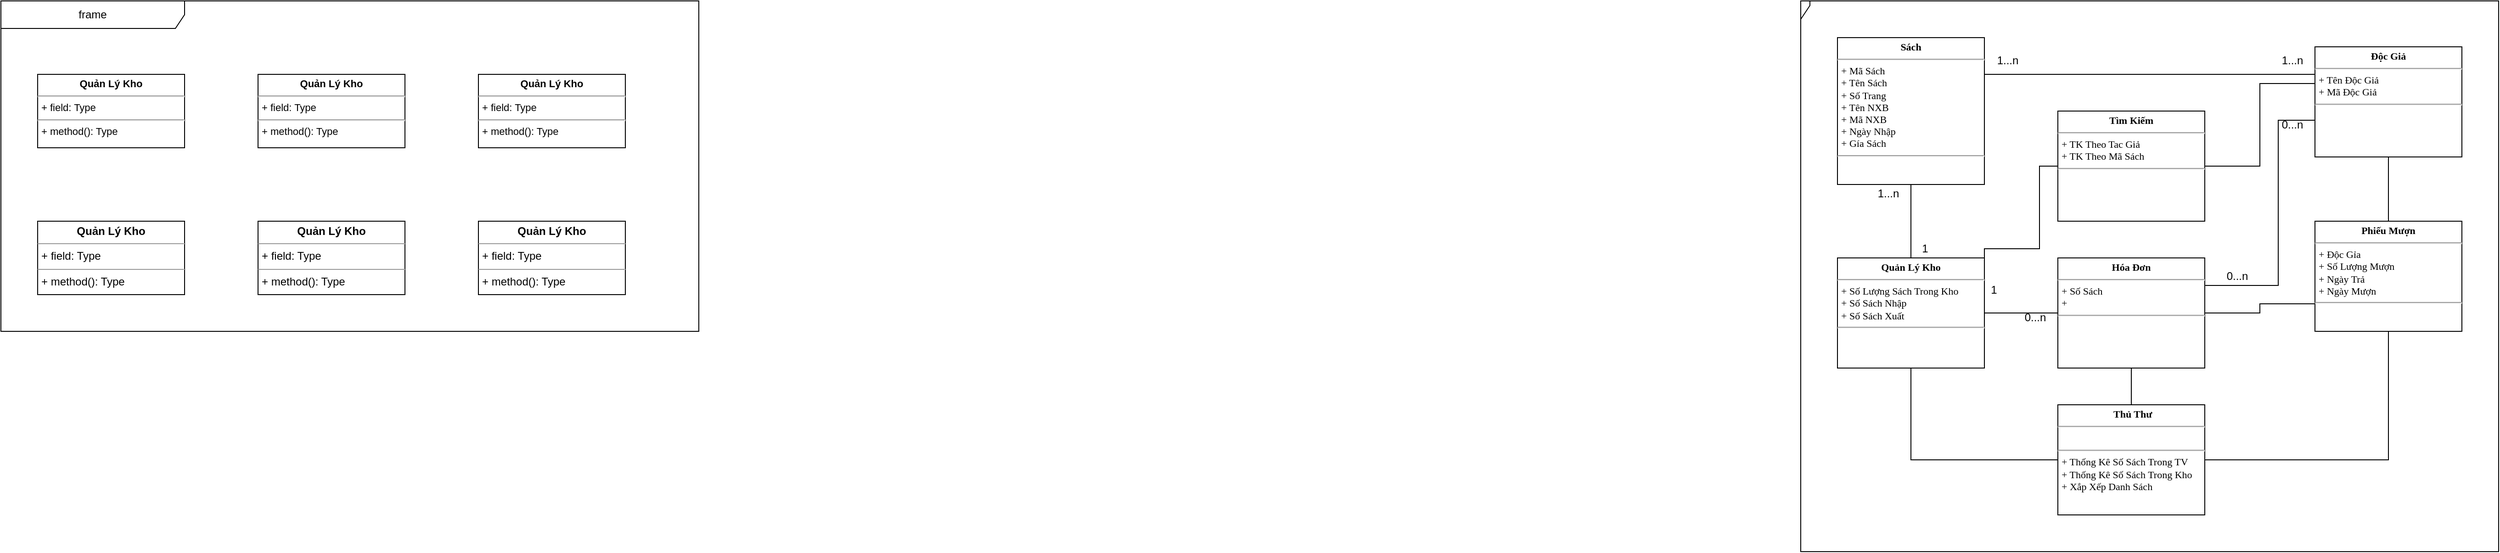 <mxfile version="21.6.6" type="device" pages="6">
  <diagram name="Trang-1" id="2Y9CqGTVPC1NNaDsS9na">
    <mxGraphModel dx="3794" dy="597" grid="1" gridSize="10" guides="1" tooltips="1" connect="1" arrows="1" fold="1" page="0" pageScale="1" pageWidth="827" pageHeight="1169" math="0" shadow="0">
      <root>
        <mxCell id="0" />
        <mxCell id="1" parent="0" />
        <mxCell id="E2F3i_zWciDyuEql_myr-7" style="edgeStyle=orthogonalEdgeStyle;rounded=0;orthogonalLoop=1;jettySize=auto;html=1;exitX=0.5;exitY=1;exitDx=0;exitDy=0;entryX=0.5;entryY=0;entryDx=0;entryDy=0;movable=0;resizable=0;rotatable=0;deletable=0;editable=0;locked=1;connectable=0;endArrow=none;endFill=0;" edge="1" parent="1" source="KqlpRJaTfYRy-ykn87H--1" target="KqlpRJaTfYRy-ykn87H--5">
          <mxGeometry relative="1" as="geometry">
            <mxPoint x="-10" y="260" as="targetPoint" />
          </mxGeometry>
        </mxCell>
        <mxCell id="KqlpRJaTfYRy-ykn87H--1" value="&lt;p style=&quot;margin: 4px 0px 0px; text-align: center; font-size: 11px;&quot;&gt;&lt;b style=&quot;border-color: var(--border-color); font-size: 11px;&quot;&gt;Sách&lt;/b&gt;&lt;/p&gt;&lt;hr style=&quot;font-size: 11px;&quot;&gt;&lt;p style=&quot;margin: 0px 0px 0px 4px; font-size: 11px;&quot;&gt;+ Mã Sách&lt;/p&gt;&lt;p style=&quot;margin: 0px 0px 0px 4px; font-size: 11px;&quot;&gt;+ Tên Sách&lt;/p&gt;&lt;p style=&quot;margin: 0px 0px 0px 4px; font-size: 11px;&quot;&gt;+ Số Trang&lt;/p&gt;&lt;p style=&quot;margin: 0px 0px 0px 4px; font-size: 11px;&quot;&gt;+ Tên NXB&lt;/p&gt;&lt;p style=&quot;margin: 0px 0px 0px 4px; font-size: 11px;&quot;&gt;+ Mã NXB&lt;/p&gt;&lt;p style=&quot;margin: 0px 0px 0px 4px; font-size: 11px;&quot;&gt;+ Ngày Nhập&lt;/p&gt;&lt;p style=&quot;margin: 0px 0px 0px 4px; font-size: 11px;&quot;&gt;+ Gía Sách&lt;/p&gt;&lt;hr style=&quot;font-size: 11px;&quot;&gt;&lt;p style=&quot;margin: 0px 0px 0px 4px; font-size: 11px;&quot;&gt;&lt;br style=&quot;font-size: 11px;&quot;&gt;&lt;/p&gt;" style="verticalAlign=top;align=left;overflow=fill;fontSize=11;fontFamily=Times New Roman;html=1;whiteSpace=wrap;movable=0;resizable=0;rotatable=0;deletable=0;editable=0;locked=1;connectable=0;" parent="1" vertex="1">
          <mxGeometry x="-80" y="80" width="160" height="160" as="geometry" />
        </mxCell>
        <mxCell id="OieV6lTBUTaFpCnSG89Z-7" style="rounded=0;orthogonalLoop=1;jettySize=auto;html=1;endArrow=none;endFill=0;movable=0;resizable=0;rotatable=0;deletable=0;editable=0;locked=1;connectable=0;entryX=1;entryY=0.25;entryDx=0;entryDy=0;exitX=0;exitY=0.25;exitDx=0;exitDy=0;" parent="1" source="KqlpRJaTfYRy-ykn87H--3" target="KqlpRJaTfYRy-ykn87H--1" edge="1">
          <mxGeometry relative="1" as="geometry" />
        </mxCell>
        <mxCell id="OieV6lTBUTaFpCnSG89Z-9" style="edgeStyle=orthogonalEdgeStyle;rounded=0;orthogonalLoop=1;jettySize=auto;html=1;exitX=0;exitY=1;exitDx=0;exitDy=0;entryX=1;entryY=0.25;entryDx=0;entryDy=0;endArrow=none;endFill=0;movable=0;resizable=0;rotatable=0;deletable=0;editable=0;locked=1;connectable=0;" parent="1" source="KqlpRJaTfYRy-ykn87H--3" target="KqlpRJaTfYRy-ykn87H--4" edge="1">
          <mxGeometry relative="1" as="geometry">
            <mxPoint x="385" y="470.0" as="sourcePoint" />
            <mxPoint x="105" y="620.0" as="targetPoint" />
            <Array as="points">
              <mxPoint x="400" y="170" />
              <mxPoint x="400" y="350" />
            </Array>
          </mxGeometry>
        </mxCell>
        <mxCell id="oS52JF4av7mfRqt3BO9n-3" style="edgeStyle=orthogonalEdgeStyle;rounded=0;orthogonalLoop=1;jettySize=auto;html=1;exitX=0;exitY=0.5;exitDx=0;exitDy=0;entryX=1;entryY=0.5;entryDx=0;entryDy=0;endArrow=none;endFill=0;movable=0;resizable=0;rotatable=0;deletable=0;editable=0;locked=1;connectable=0;" edge="1" parent="1" source="KqlpRJaTfYRy-ykn87H--3" target="oS52JF4av7mfRqt3BO9n-1">
          <mxGeometry relative="1" as="geometry">
            <Array as="points">
              <mxPoint x="380" y="130" />
              <mxPoint x="380" y="220" />
            </Array>
          </mxGeometry>
        </mxCell>
        <mxCell id="E2F3i_zWciDyuEql_myr-4" style="edgeStyle=orthogonalEdgeStyle;rounded=0;orthogonalLoop=1;jettySize=auto;html=1;exitX=0.5;exitY=1;exitDx=0;exitDy=0;entryX=0.5;entryY=0;entryDx=0;entryDy=0;endArrow=none;endFill=0;movable=0;resizable=0;rotatable=0;deletable=0;editable=0;locked=1;connectable=0;" edge="1" parent="1" source="KqlpRJaTfYRy-ykn87H--3" target="E2F3i_zWciDyuEql_myr-1">
          <mxGeometry relative="1" as="geometry" />
        </mxCell>
        <mxCell id="KqlpRJaTfYRy-ykn87H--3" value="&lt;p style=&quot;margin: 4px 0px 0px; text-align: center; font-size: 11px;&quot;&gt;&lt;b&gt;Độc Giả&lt;/b&gt;&lt;/p&gt;&lt;hr style=&quot;font-size: 11px;&quot;&gt;&lt;p style=&quot;margin: 0px 0px 0px 4px; font-size: 11px;&quot;&gt;+ Tên Độc Giả&lt;/p&gt;&lt;p style=&quot;margin: 0px 0px 0px 4px; font-size: 11px;&quot;&gt;+ Mã Độc Giả&lt;/p&gt;&lt;hr style=&quot;font-size: 11px;&quot;&gt;&lt;p style=&quot;margin: 0px 0px 0px 4px; font-size: 11px;&quot;&gt;&lt;br style=&quot;font-size: 11px;&quot;&gt;&lt;/p&gt;" style="verticalAlign=top;align=left;overflow=fill;fontSize=11;fontFamily=Times New Roman;html=1;whiteSpace=wrap;movable=0;resizable=0;rotatable=0;deletable=0;editable=0;locked=1;connectable=0;" parent="1" vertex="1">
          <mxGeometry x="440" y="90" width="160" height="120" as="geometry" />
        </mxCell>
        <mxCell id="E2F3i_zWciDyuEql_myr-8" style="edgeStyle=orthogonalEdgeStyle;rounded=0;orthogonalLoop=1;jettySize=auto;html=1;exitX=1;exitY=0.5;exitDx=0;exitDy=0;entryX=0;entryY=0.75;entryDx=0;entryDy=0;endArrow=none;endFill=0;movable=0;resizable=0;rotatable=0;deletable=0;editable=0;locked=1;connectable=0;" edge="1" parent="1" source="KqlpRJaTfYRy-ykn87H--4" target="E2F3i_zWciDyuEql_myr-1">
          <mxGeometry relative="1" as="geometry" />
        </mxCell>
        <mxCell id="dGi5XmcVLkXikUCEMGce-3" style="edgeStyle=orthogonalEdgeStyle;rounded=0;orthogonalLoop=1;jettySize=auto;html=1;exitX=0.5;exitY=1;exitDx=0;exitDy=0;entryX=0.5;entryY=0;entryDx=0;entryDy=0;endArrow=none;endFill=0;movable=0;resizable=0;rotatable=0;deletable=0;editable=0;locked=1;connectable=0;" edge="1" parent="1" source="KqlpRJaTfYRy-ykn87H--4" target="E2F3i_zWciDyuEql_myr-3">
          <mxGeometry relative="1" as="geometry" />
        </mxCell>
        <mxCell id="KqlpRJaTfYRy-ykn87H--4" value="&lt;p style=&quot;margin: 4px 0px 0px; text-align: center; font-size: 11px;&quot;&gt;&lt;b style=&quot;font-size: 11px;&quot;&gt;Hóa Đơn&lt;/b&gt;&lt;/p&gt;&lt;hr style=&quot;font-size: 11px;&quot;&gt;&lt;p style=&quot;margin: 0px 0px 0px 4px; font-size: 11px;&quot;&gt;+ Số Sách&lt;/p&gt;&lt;p style=&quot;margin: 0px 0px 0px 4px; font-size: 11px;&quot;&gt;+&amp;nbsp;&lt;/p&gt;&lt;hr style=&quot;font-size: 11px;&quot;&gt;&lt;p style=&quot;margin: 0px 0px 0px 4px; font-size: 11px;&quot;&gt;&lt;br style=&quot;font-size: 11px;&quot;&gt;&lt;/p&gt;" style="verticalAlign=top;align=left;overflow=fill;fontSize=11;fontFamily=Times New Roman;html=1;whiteSpace=wrap;movable=0;resizable=0;rotatable=0;deletable=0;editable=0;locked=1;connectable=0;" parent="1" vertex="1">
          <mxGeometry x="160" y="320" width="160" height="120" as="geometry" />
        </mxCell>
        <mxCell id="OieV6lTBUTaFpCnSG89Z-10" style="edgeStyle=orthogonalEdgeStyle;rounded=0;orthogonalLoop=1;jettySize=auto;html=1;exitX=1;exitY=0.5;exitDx=0;exitDy=0;entryX=0;entryY=0.5;entryDx=0;entryDy=0;endArrow=none;endFill=0;movable=0;resizable=0;rotatable=0;deletable=0;editable=0;locked=1;connectable=0;" parent="1" source="KqlpRJaTfYRy-ykn87H--5" target="KqlpRJaTfYRy-ykn87H--4" edge="1">
          <mxGeometry relative="1" as="geometry" />
        </mxCell>
        <mxCell id="oS52JF4av7mfRqt3BO9n-2" style="edgeStyle=orthogonalEdgeStyle;rounded=0;orthogonalLoop=1;jettySize=auto;html=1;exitX=1;exitY=0.25;exitDx=0;exitDy=0;entryX=0;entryY=0.5;entryDx=0;entryDy=0;endArrow=none;endFill=0;movable=0;resizable=0;rotatable=0;deletable=0;editable=0;locked=1;connectable=0;" edge="1" parent="1" source="KqlpRJaTfYRy-ykn87H--5" target="oS52JF4av7mfRqt3BO9n-1">
          <mxGeometry relative="1" as="geometry">
            <Array as="points">
              <mxPoint x="140" y="310" />
              <mxPoint x="140" y="220" />
            </Array>
          </mxGeometry>
        </mxCell>
        <mxCell id="dGi5XmcVLkXikUCEMGce-2" style="edgeStyle=orthogonalEdgeStyle;rounded=0;orthogonalLoop=1;jettySize=auto;html=1;exitX=0.5;exitY=1;exitDx=0;exitDy=0;entryX=0;entryY=0.5;entryDx=0;entryDy=0;endArrow=none;endFill=0;movable=0;resizable=0;rotatable=0;deletable=0;editable=0;locked=1;connectable=0;" edge="1" parent="1" source="KqlpRJaTfYRy-ykn87H--5" target="E2F3i_zWciDyuEql_myr-3">
          <mxGeometry relative="1" as="geometry" />
        </mxCell>
        <mxCell id="KqlpRJaTfYRy-ykn87H--5" value="&lt;p style=&quot;margin: 4px 0px 0px; text-align: center; font-size: 11px;&quot;&gt;&lt;b style=&quot;font-size: 11px;&quot;&gt;Quản Lý Kho&lt;/b&gt;&lt;/p&gt;&lt;hr style=&quot;font-size: 11px;&quot;&gt;&lt;p style=&quot;margin: 0px 0px 0px 4px; font-size: 11px;&quot;&gt;+ Số Lượng Sách Trong Kho&lt;/p&gt;&lt;p style=&quot;margin: 0px 0px 0px 4px; font-size: 11px;&quot;&gt;+ Số Sách Nhập&lt;/p&gt;&lt;p style=&quot;margin: 0px 0px 0px 4px; font-size: 11px;&quot;&gt;+ Số Sách Xuất&lt;/p&gt;&lt;hr style=&quot;font-size: 11px;&quot;&gt;&lt;p style=&quot;margin: 0px 0px 0px 4px; font-size: 11px;&quot;&gt;&lt;br style=&quot;font-size: 11px;&quot;&gt;&lt;/p&gt;" style="verticalAlign=top;align=left;overflow=fill;fontSize=11;fontFamily=Times New Roman;html=1;whiteSpace=wrap;movable=0;resizable=0;rotatable=0;deletable=0;editable=0;locked=1;connectable=0;" parent="1" vertex="1">
          <mxGeometry x="-80" y="320" width="160" height="120" as="geometry" />
        </mxCell>
        <mxCell id="KqlpRJaTfYRy-ykn87H--6" value="&lt;p style=&quot;margin: 4px 0px 0px; text-align: center; font-size: 11px;&quot;&gt;&lt;b style=&quot;font-size: 11px;&quot;&gt;Quản Lý Kho&lt;/b&gt;&lt;/p&gt;&lt;hr style=&quot;font-size: 11px;&quot;&gt;&lt;p style=&quot;margin: 0px 0px 0px 4px; font-size: 11px;&quot;&gt;+ field: Type&lt;/p&gt;&lt;hr style=&quot;font-size: 11px;&quot;&gt;&lt;p style=&quot;margin: 0px 0px 0px 4px; font-size: 11px;&quot;&gt;+ method(): Type&lt;/p&gt;" style="verticalAlign=top;align=left;overflow=fill;fontSize=11;fontFamily=Helvetica;html=1;whiteSpace=wrap;" parent="1" vertex="1">
          <mxGeometry x="-2040" y="120" width="160" height="80" as="geometry" />
        </mxCell>
        <mxCell id="OieV6lTBUTaFpCnSG89Z-1" value="&lt;p style=&quot;margin: 4px 0px 0px; text-align: center; font-size: 11px;&quot;&gt;&lt;b style=&quot;font-size: 11px;&quot;&gt;Quản Lý Kho&lt;/b&gt;&lt;/p&gt;&lt;hr style=&quot;font-size: 11px;&quot;&gt;&lt;p style=&quot;margin: 0px 0px 0px 4px; font-size: 11px;&quot;&gt;+ field: Type&lt;/p&gt;&lt;hr style=&quot;font-size: 11px;&quot;&gt;&lt;p style=&quot;margin: 0px 0px 0px 4px; font-size: 11px;&quot;&gt;+ method(): Type&lt;/p&gt;" style="verticalAlign=top;align=left;overflow=fill;fontSize=11;fontFamily=Helvetica;html=1;whiteSpace=wrap;" parent="1" vertex="1">
          <mxGeometry x="-1800" y="120" width="160" height="80" as="geometry" />
        </mxCell>
        <mxCell id="OieV6lTBUTaFpCnSG89Z-2" value="&lt;p style=&quot;margin: 4px 0px 0px; text-align: center; font-size: 11px;&quot;&gt;&lt;b style=&quot;font-size: 11px;&quot;&gt;Quản Lý Kho&lt;/b&gt;&lt;/p&gt;&lt;hr style=&quot;font-size: 11px;&quot;&gt;&lt;p style=&quot;margin: 0px 0px 0px 4px; font-size: 11px;&quot;&gt;+ field: Type&lt;/p&gt;&lt;hr style=&quot;font-size: 11px;&quot;&gt;&lt;p style=&quot;margin: 0px 0px 0px 4px; font-size: 11px;&quot;&gt;+ method(): Type&lt;/p&gt;" style="verticalAlign=top;align=left;overflow=fill;fontSize=11;fontFamily=Helvetica;html=1;whiteSpace=wrap;" parent="1" vertex="1">
          <mxGeometry x="-1560" y="120" width="160" height="80" as="geometry" />
        </mxCell>
        <mxCell id="OieV6lTBUTaFpCnSG89Z-3" value="&lt;p style=&quot;margin:0px;margin-top:4px;text-align:center;&quot;&gt;&lt;b&gt;Quản Lý Kho&lt;/b&gt;&lt;/p&gt;&lt;hr size=&quot;1&quot;&gt;&lt;p style=&quot;margin:0px;margin-left:4px;&quot;&gt;+ field: Type&lt;/p&gt;&lt;hr size=&quot;1&quot;&gt;&lt;p style=&quot;margin:0px;margin-left:4px;&quot;&gt;+ method(): Type&lt;/p&gt;" style="verticalAlign=top;align=left;overflow=fill;fontSize=12;fontFamily=Helvetica;html=1;whiteSpace=wrap;" parent="1" vertex="1">
          <mxGeometry x="-1560" y="280" width="160" height="80" as="geometry" />
        </mxCell>
        <mxCell id="OieV6lTBUTaFpCnSG89Z-4" value="&lt;p style=&quot;margin:0px;margin-top:4px;text-align:center;&quot;&gt;&lt;b&gt;Quản Lý Kho&lt;/b&gt;&lt;/p&gt;&lt;hr size=&quot;1&quot;&gt;&lt;p style=&quot;margin:0px;margin-left:4px;&quot;&gt;+ field: Type&lt;/p&gt;&lt;hr size=&quot;1&quot;&gt;&lt;p style=&quot;margin:0px;margin-left:4px;&quot;&gt;+ method(): Type&lt;/p&gt;" style="verticalAlign=top;align=left;overflow=fill;fontSize=12;fontFamily=Helvetica;html=1;whiteSpace=wrap;" parent="1" vertex="1">
          <mxGeometry x="-1800" y="280" width="160" height="80" as="geometry" />
        </mxCell>
        <mxCell id="OieV6lTBUTaFpCnSG89Z-5" value="&lt;p style=&quot;margin:0px;margin-top:4px;text-align:center;&quot;&gt;&lt;b&gt;Quản Lý Kho&lt;/b&gt;&lt;/p&gt;&lt;hr size=&quot;1&quot;&gt;&lt;p style=&quot;margin:0px;margin-left:4px;&quot;&gt;+ field: Type&lt;/p&gt;&lt;hr size=&quot;1&quot;&gt;&lt;p style=&quot;margin:0px;margin-left:4px;&quot;&gt;+ method(): Type&lt;/p&gt;" style="verticalAlign=top;align=left;overflow=fill;fontSize=12;fontFamily=Helvetica;html=1;whiteSpace=wrap;" parent="1" vertex="1">
          <mxGeometry x="-2040" y="280" width="160" height="80" as="geometry" />
        </mxCell>
        <mxCell id="WCVktUc6dPncneI1xB1p-1" value="1" style="text;html=1;align=center;verticalAlign=middle;resizable=0;points=[];autosize=1;strokeColor=none;fillColor=none;movable=0;rotatable=0;deletable=0;editable=0;locked=1;connectable=0;" vertex="1" parent="1">
          <mxGeometry y="295" width="30" height="30" as="geometry" />
        </mxCell>
        <mxCell id="WCVktUc6dPncneI1xB1p-5" value="1" style="text;html=1;align=center;verticalAlign=middle;resizable=0;points=[];autosize=1;strokeColor=none;fillColor=none;movable=0;rotatable=0;deletable=0;editable=0;locked=1;connectable=0;" vertex="1" parent="1">
          <mxGeometry x="75" y="340" width="30" height="30" as="geometry" />
        </mxCell>
        <mxCell id="WCVktUc6dPncneI1xB1p-6" value="0...n" style="text;html=1;align=center;verticalAlign=middle;resizable=0;points=[];autosize=1;strokeColor=none;fillColor=none;movable=0;rotatable=0;deletable=0;editable=0;locked=1;connectable=0;" vertex="1" parent="1">
          <mxGeometry x="110" y="370" width="50" height="30" as="geometry" />
        </mxCell>
        <mxCell id="WCVktUc6dPncneI1xB1p-7" value="0...n" style="text;html=1;align=center;verticalAlign=middle;resizable=0;points=[];autosize=1;strokeColor=none;fillColor=none;movable=0;rotatable=0;deletable=0;editable=0;locked=1;connectable=0;" vertex="1" parent="1">
          <mxGeometry x="330" y="325" width="50" height="30" as="geometry" />
        </mxCell>
        <mxCell id="WCVktUc6dPncneI1xB1p-8" value="0...n" style="text;html=1;align=center;verticalAlign=middle;resizable=0;points=[];autosize=1;strokeColor=none;fillColor=none;movable=0;rotatable=0;deletable=0;editable=0;locked=1;connectable=0;" vertex="1" parent="1">
          <mxGeometry x="390" y="160" width="50" height="30" as="geometry" />
        </mxCell>
        <mxCell id="WCVktUc6dPncneI1xB1p-9" value="1...n" style="text;html=1;align=center;verticalAlign=middle;resizable=0;points=[];autosize=1;strokeColor=none;fillColor=none;movable=0;rotatable=0;deletable=0;editable=0;locked=1;connectable=0;" vertex="1" parent="1">
          <mxGeometry x="390" y="90" width="50" height="30" as="geometry" />
        </mxCell>
        <mxCell id="WCVktUc6dPncneI1xB1p-10" value="1...n" style="text;html=1;align=center;verticalAlign=middle;resizable=0;points=[];autosize=1;strokeColor=none;fillColor=none;movable=0;rotatable=0;deletable=0;editable=0;locked=1;connectable=0;" vertex="1" parent="1">
          <mxGeometry x="80" y="90" width="50" height="30" as="geometry" />
        </mxCell>
        <mxCell id="WCVktUc6dPncneI1xB1p-12" value="" style="shape=umlFrame;whiteSpace=wrap;html=1;pointerEvents=0;width=10;height=20;movable=0;resizable=0;rotatable=0;deletable=0;editable=0;locked=1;connectable=0;" vertex="1" parent="1">
          <mxGeometry x="-120" y="40" width="760" height="600" as="geometry" />
        </mxCell>
        <mxCell id="fAyf02F7n6FpV7stktib-1" value="frame" style="shape=umlFrame;whiteSpace=wrap;html=1;pointerEvents=0;width=200;height=30;" vertex="1" parent="1">
          <mxGeometry x="-2080" y="40" width="760" height="360" as="geometry" />
        </mxCell>
        <mxCell id="oS52JF4av7mfRqt3BO9n-1" value="&lt;p style=&quot;margin: 4px 0px 0px; text-align: center; font-size: 11px;&quot;&gt;&lt;b&gt;Tìm Kiếm&lt;/b&gt;&lt;/p&gt;&lt;hr style=&quot;font-size: 11px;&quot;&gt;&lt;p style=&quot;margin: 0px 0px 0px 4px; font-size: 11px;&quot;&gt;+ TK Theo Tac Giả&lt;/p&gt;&lt;p style=&quot;margin: 0px 0px 0px 4px; font-size: 11px;&quot;&gt;+ TK Theo Mã Sách&lt;/p&gt;&lt;hr style=&quot;font-size: 11px;&quot;&gt;&lt;p style=&quot;margin: 0px 0px 0px 4px; font-size: 11px;&quot;&gt;&lt;br style=&quot;font-size: 11px;&quot;&gt;&lt;/p&gt;" style="verticalAlign=top;align=left;overflow=fill;fontSize=11;fontFamily=Times New Roman;html=1;whiteSpace=wrap;movable=0;resizable=0;rotatable=0;deletable=0;editable=0;locked=1;connectable=0;" vertex="1" parent="1">
          <mxGeometry x="160" y="160" width="160" height="120" as="geometry" />
        </mxCell>
        <mxCell id="dGi5XmcVLkXikUCEMGce-1" style="edgeStyle=orthogonalEdgeStyle;rounded=0;orthogonalLoop=1;jettySize=auto;html=1;exitX=0.5;exitY=1;exitDx=0;exitDy=0;entryX=1;entryY=0.5;entryDx=0;entryDy=0;endArrow=none;endFill=0;movable=0;resizable=0;rotatable=0;deletable=0;editable=0;locked=1;connectable=0;" edge="1" parent="1" source="E2F3i_zWciDyuEql_myr-1" target="E2F3i_zWciDyuEql_myr-3">
          <mxGeometry relative="1" as="geometry" />
        </mxCell>
        <mxCell id="E2F3i_zWciDyuEql_myr-1" value="&lt;p style=&quot;margin: 4px 0px 0px; text-align: center; font-size: 11px;&quot;&gt;&lt;b&gt;Phiếu Mượn&lt;/b&gt;&lt;/p&gt;&lt;hr style=&quot;font-size: 11px;&quot;&gt;&lt;p style=&quot;margin: 0px 0px 0px 4px; font-size: 11px;&quot;&gt;+ Độc Gỉa&lt;/p&gt;&lt;p style=&quot;margin: 0px 0px 0px 4px; font-size: 11px;&quot;&gt;+ Số Lượng Mượn&lt;/p&gt;&lt;p style=&quot;margin: 0px 0px 0px 4px; font-size: 11px;&quot;&gt;+ Ngày Trả&lt;/p&gt;&lt;p style=&quot;margin: 0px 0px 0px 4px; font-size: 11px;&quot;&gt;+ Ngày Mượn&lt;/p&gt;&lt;hr style=&quot;font-size: 11px;&quot;&gt;&lt;p style=&quot;margin: 0px 0px 0px 4px; font-size: 11px;&quot;&gt;&lt;br style=&quot;font-size: 11px;&quot;&gt;&lt;/p&gt;" style="verticalAlign=top;align=left;overflow=fill;fontSize=11;fontFamily=Times New Roman;html=1;whiteSpace=wrap;movable=0;resizable=0;rotatable=0;deletable=0;editable=0;locked=1;connectable=0;" vertex="1" parent="1">
          <mxGeometry x="440" y="280" width="160" height="120" as="geometry" />
        </mxCell>
        <mxCell id="E2F3i_zWciDyuEql_myr-3" value="&lt;p style=&quot;margin: 4px 0px 0px; text-align: center; font-size: 11px;&quot;&gt;&lt;/p&gt;&lt;b style=&quot;border-color: var(--border-color); text-align: center;&quot;&gt;&lt;span style=&quot;white-space: pre;&quot;&gt;&#x9;&lt;/span&gt;&lt;span style=&quot;white-space: pre;&quot;&gt;&#x9;&amp;nbsp;&lt;/span&gt;&amp;nbsp; &amp;nbsp; &amp;nbsp;Thủ Thư&lt;br&gt;&lt;/b&gt;&lt;hr style=&quot;font-size: 11px;&quot;&gt;&lt;p style=&quot;margin: 0px 0px 0px 4px; font-size: 11px;&quot;&gt;&lt;br&gt;&lt;/p&gt;&lt;hr style=&quot;font-size: 11px;&quot;&gt;&lt;p style=&quot;border-color: var(--border-color); margin: 0px 0px 0px 4px;&quot;&gt;+ Thống Kê Số Sách Trong TV&lt;/p&gt;&lt;p style=&quot;border-color: var(--border-color); margin: 0px 0px 0px 4px;&quot;&gt;+ Thống Kê Số Sách Trong Kho&lt;/p&gt;&lt;p style=&quot;border-color: var(--border-color); margin: 0px 0px 0px 4px;&quot;&gt;+ Xắp Xếp Danh Sách&lt;/p&gt;&lt;div&gt;&lt;br&gt;&lt;/div&gt;" style="verticalAlign=top;align=left;overflow=fill;fontSize=11;fontFamily=Times New Roman;html=1;whiteSpace=wrap;movable=0;resizable=0;rotatable=0;deletable=0;editable=0;locked=1;connectable=0;" vertex="1" parent="1">
          <mxGeometry x="160" y="480" width="160" height="120" as="geometry" />
        </mxCell>
        <mxCell id="WCVktUc6dPncneI1xB1p-4" value="1...n" style="text;html=1;align=center;verticalAlign=middle;resizable=0;points=[];autosize=1;strokeColor=none;fillColor=none;movable=0;rotatable=0;deletable=0;editable=0;locked=1;connectable=0;" vertex="1" parent="1">
          <mxGeometry x="-50" y="230" width="50" height="40" as="geometry" />
        </mxCell>
      </root>
    </mxGraphModel>
  </diagram>
  <diagram id="TWc6JKK2TUucNuIxfSV-" name="Trang-2">
    <mxGraphModel dx="1472" dy="1236" grid="1" gridSize="10" guides="1" tooltips="1" connect="1" arrows="1" fold="1" page="0" pageScale="1" pageWidth="827" pageHeight="1169" math="0" shadow="0">
      <root>
        <mxCell id="0" />
        <mxCell id="1" parent="0" />
        <mxCell id="y5VYv1T-6_15TKdWAUTg-3" value="Người Dùng" style="text;html=1;align=center;verticalAlign=middle;resizable=0;points=[];autosize=1;strokeColor=none;fillColor=none;movable=0;rotatable=0;deletable=0;editable=0;locked=1;connectable=0;" vertex="1" parent="1">
          <mxGeometry x="35" y="-160" width="90" height="30" as="geometry" />
        </mxCell>
        <mxCell id="J1vz40Mww72XdjWqsEQB-5" value="" style="html=1;verticalAlign=bottom;labelBackgroundColor=none;endArrow=blockThin;endFill=1;rounded=0;movable=0;resizable=0;rotatable=0;deletable=0;editable=0;locked=1;connectable=0;" edge="1" parent="1">
          <mxGeometry width="160" relative="1" as="geometry">
            <mxPoint x="80" y="-80" as="sourcePoint" />
            <mxPoint x="279.5" y="-80.0" as="targetPoint" />
          </mxGeometry>
        </mxCell>
        <mxCell id="J1vz40Mww72XdjWqsEQB-6" value="Chọn Chức Năng Tìm Kiếm" style="text;html=1;align=center;verticalAlign=middle;resizable=0;points=[];autosize=1;strokeColor=none;fillColor=none;movable=0;rotatable=0;deletable=0;editable=0;locked=1;connectable=0;" vertex="1" parent="1">
          <mxGeometry x="90" y="-100" width="170" height="30" as="geometry" />
        </mxCell>
        <mxCell id="J1vz40Mww72XdjWqsEQB-7" value="" style="html=1;verticalAlign=bottom;labelBackgroundColor=none;endArrow=blockThin;endFill=1;rounded=0;movable=0;resizable=0;rotatable=0;deletable=0;editable=0;locked=1;connectable=0;entryX=-0.19;entryY=0.034;entryDx=0;entryDy=0;entryPerimeter=0;" edge="1" parent="1" target="J1vz40Mww72XdjWqsEQB-59">
          <mxGeometry width="160" relative="1" as="geometry">
            <mxPoint x="290" y="-40" as="sourcePoint" />
            <mxPoint x="470" y="-40" as="targetPoint" />
          </mxGeometry>
        </mxCell>
        <mxCell id="J1vz40Mww72XdjWqsEQB-8" value="Yêu Cầu Tìm Kiếm" style="text;html=1;align=center;verticalAlign=middle;resizable=0;points=[];autosize=1;strokeColor=none;fillColor=none;movable=0;rotatable=0;deletable=0;editable=0;locked=1;connectable=0;" vertex="1" parent="1">
          <mxGeometry x="315" y="-60" width="120" height="30" as="geometry" />
        </mxCell>
        <mxCell id="J1vz40Mww72XdjWqsEQB-21" style="edgeStyle=orthogonalEdgeStyle;rounded=0;orthogonalLoop=1;jettySize=auto;html=1;movable=0;resizable=0;rotatable=0;deletable=0;editable=0;locked=1;connectable=0;" edge="1" parent="1">
          <mxGeometry relative="1" as="geometry">
            <mxPoint x="490" y="160" as="sourcePoint" />
            <mxPoint x="679.5" y="160.111" as="targetPoint" />
            <Array as="points">
              <mxPoint x="485" y="160" />
            </Array>
          </mxGeometry>
        </mxCell>
        <mxCell id="J1vz40Mww72XdjWqsEQB-15" style="edgeStyle=orthogonalEdgeStyle;rounded=0;orthogonalLoop=1;jettySize=auto;html=1;movable=0;resizable=0;rotatable=0;deletable=0;editable=0;locked=1;connectable=0;" edge="1" parent="1">
          <mxGeometry relative="1" as="geometry">
            <mxPoint x="480" as="sourcePoint" />
            <mxPoint x="480" y="40" as="targetPoint" />
            <Array as="points">
              <mxPoint x="640" />
              <mxPoint x="640" y="40" />
            </Array>
          </mxGeometry>
        </mxCell>
        <mxCell id="J1vz40Mww72XdjWqsEQB-17" style="edgeStyle=orthogonalEdgeStyle;rounded=0;orthogonalLoop=1;jettySize=auto;html=1;movable=0;resizable=0;rotatable=0;deletable=0;editable=0;locked=1;connectable=0;" edge="1" parent="1">
          <mxGeometry relative="1" as="geometry">
            <mxPoint x="480" y="80" as="sourcePoint" />
            <mxPoint x="480" y="120" as="targetPoint" />
            <Array as="points">
              <mxPoint x="640" y="80" />
              <mxPoint x="640" y="120" />
            </Array>
          </mxGeometry>
        </mxCell>
        <mxCell id="J1vz40Mww72XdjWqsEQB-22" style="edgeStyle=elbowEdgeStyle;rounded=0;orthogonalLoop=1;jettySize=auto;html=1;elbow=vertical;curved=0;movable=0;resizable=0;rotatable=0;deletable=0;editable=0;locked=1;connectable=0;dashed=1;dashPattern=8 8;" edge="1" parent="1">
          <mxGeometry relative="1" as="geometry">
            <mxPoint x="675" y="200.0" as="sourcePoint" />
            <mxPoint x="484" y="200" as="targetPoint" />
            <Array as="points">
              <mxPoint x="590" y="200" />
            </Array>
          </mxGeometry>
        </mxCell>
        <mxCell id="J1vz40Mww72XdjWqsEQB-25" style="edgeStyle=elbowEdgeStyle;rounded=0;orthogonalLoop=1;jettySize=auto;html=1;elbow=vertical;curved=0;movable=0;resizable=0;rotatable=0;deletable=0;editable=0;locked=1;connectable=0;dashed=1;dashPattern=8 8;" edge="1" parent="1">
          <mxGeometry relative="1" as="geometry">
            <mxPoint x="475" y="240.0" as="sourcePoint" />
            <mxPoint x="290" y="240" as="targetPoint" />
            <Array as="points">
              <mxPoint x="390" y="240" />
            </Array>
          </mxGeometry>
        </mxCell>
        <mxCell id="J1vz40Mww72XdjWqsEQB-28" value="" style="shape=umlLifeline;perimeter=lifelinePerimeter;whiteSpace=wrap;html=1;container=1;dropTarget=0;collapsible=0;recursiveResize=0;outlineConnect=0;portConstraint=eastwest;newEdgeStyle={&quot;edgeStyle&quot;:&quot;elbowEdgeStyle&quot;,&quot;elbow&quot;:&quot;vertical&quot;,&quot;curved&quot;:0,&quot;rounded&quot;:0};participant=umlActor;movable=0;resizable=0;rotatable=0;deletable=0;editable=0;locked=1;connectable=0;" vertex="1" parent="1">
          <mxGeometry x="70" y="-200" width="20" height="640" as="geometry" />
        </mxCell>
        <mxCell id="J1vz40Mww72XdjWqsEQB-35" value="" style="html=1;verticalAlign=bottom;labelBackgroundColor=none;endArrow=blockThin;endFill=1;rounded=0;movable=0;resizable=0;rotatable=0;deletable=0;editable=0;locked=1;connectable=0;" edge="1" parent="1">
          <mxGeometry width="160" relative="1" as="geometry">
            <mxPoint x="285" y="280" as="sourcePoint" />
            <mxPoint x="870" y="280" as="targetPoint" />
          </mxGeometry>
        </mxCell>
        <mxCell id="J1vz40Mww72XdjWqsEQB-36" value="" style="html=1;verticalAlign=bottom;labelBackgroundColor=none;endArrow=blockThin;endFill=1;rounded=0;movable=0;resizable=0;rotatable=0;deletable=0;editable=0;locked=1;connectable=0;dashed=1;dashPattern=8 8;" edge="1" parent="1">
          <mxGeometry width="160" relative="1" as="geometry">
            <mxPoint x="870" y="320" as="sourcePoint" />
            <mxPoint x="90" y="320" as="targetPoint" />
          </mxGeometry>
        </mxCell>
        <mxCell id="J1vz40Mww72XdjWqsEQB-37" value="" style="rounded=0;whiteSpace=wrap;html=1;movable=0;resizable=0;rotatable=0;deletable=0;editable=0;locked=1;connectable=0;" vertex="1" parent="1">
          <mxGeometry x="75" y="-90" width="10" height="450" as="geometry" />
        </mxCell>
        <mxCell id="J1vz40Mww72XdjWqsEQB-38" value="" style="html=1;verticalAlign=bottom;labelBackgroundColor=none;endArrow=blockThin;endFill=1;rounded=0;movable=0;resizable=0;rotatable=0;deletable=0;editable=0;locked=1;connectable=0;entryX=-0.195;entryY=0.341;entryDx=0;entryDy=0;entryPerimeter=0;" edge="1" parent="1" target="J1vz40Mww72XdjWqsEQB-58">
          <mxGeometry width="160" relative="1" as="geometry">
            <mxPoint x="85" y="40" as="sourcePoint" />
            <mxPoint x="270" y="40" as="targetPoint" />
          </mxGeometry>
        </mxCell>
        <mxCell id="J1vz40Mww72XdjWqsEQB-39" style="edgeStyle=elbowEdgeStyle;rounded=0;orthogonalLoop=1;jettySize=auto;html=1;elbow=vertical;curved=0;movable=0;resizable=0;rotatable=0;deletable=0;editable=0;locked=1;connectable=0;dashed=1;dashPattern=8 8;" edge="1" parent="1">
          <mxGeometry relative="1" as="geometry">
            <mxPoint x="276" y="2.274e-13" as="sourcePoint" />
            <mxPoint x="85" as="targetPoint" />
            <Array as="points">
              <mxPoint x="191" />
            </Array>
          </mxGeometry>
        </mxCell>
        <mxCell id="J1vz40Mww72XdjWqsEQB-40" value="Hiện Danh Mục Tìm Kiếm" style="text;html=1;align=center;verticalAlign=middle;resizable=0;points=[];autosize=1;strokeColor=none;fillColor=none;movable=0;rotatable=0;deletable=0;editable=0;locked=1;connectable=0;" vertex="1" parent="1">
          <mxGeometry x="100" y="-20" width="160" height="30" as="geometry" />
        </mxCell>
        <mxCell id="J1vz40Mww72XdjWqsEQB-41" value="Nhập Điều Kiệm Tìm Kiếm" style="text;html=1;align=center;verticalAlign=middle;resizable=0;points=[];autosize=1;strokeColor=none;fillColor=none;movable=0;rotatable=0;deletable=0;editable=0;locked=1;connectable=0;" vertex="1" parent="1">
          <mxGeometry x="90" y="20" width="170" height="30" as="geometry" />
        </mxCell>
        <mxCell id="J1vz40Mww72XdjWqsEQB-42" value="Xử Lý Từ Khóa Tìm Kiếm" style="text;html=1;align=center;verticalAlign=middle;resizable=0;points=[];autosize=1;strokeColor=none;fillColor=none;movable=0;rotatable=0;deletable=0;editable=0;locked=1;connectable=0;" vertex="1" parent="1">
          <mxGeometry x="485" y="-20" width="160" height="30" as="geometry" />
        </mxCell>
        <mxCell id="J1vz40Mww72XdjWqsEQB-43" value="Thực Hiện Tìm Kiếm" style="text;html=1;align=center;verticalAlign=middle;resizable=0;points=[];autosize=1;strokeColor=none;fillColor=none;movable=0;rotatable=0;deletable=0;editable=0;locked=1;connectable=0;" vertex="1" parent="1">
          <mxGeometry x="510" y="140" width="130" height="30" as="geometry" />
        </mxCell>
        <mxCell id="J1vz40Mww72XdjWqsEQB-45" value="Tra Và Xuất Kết Qủa Tìm Kiếm" style="text;html=1;align=center;verticalAlign=middle;resizable=0;points=[];autosize=1;strokeColor=none;fillColor=none;movable=0;rotatable=0;deletable=0;editable=0;locked=1;connectable=0;" vertex="1" parent="1">
          <mxGeometry x="485" y="180" width="190" height="30" as="geometry" />
        </mxCell>
        <mxCell id="J1vz40Mww72XdjWqsEQB-46" value="Thông Báo Kết Qủa Tìm Kiếm" style="text;html=1;align=center;verticalAlign=middle;resizable=0;points=[];autosize=1;strokeColor=none;fillColor=none;movable=0;rotatable=0;deletable=0;editable=0;locked=1;connectable=0;" vertex="1" parent="1">
          <mxGeometry x="290" y="220" width="180" height="30" as="geometry" />
        </mxCell>
        <mxCell id="J1vz40Mww72XdjWqsEQB-47" value="Hiển Thị Kết Qủa Tìm Kiếm" style="text;html=1;align=center;verticalAlign=middle;resizable=0;points=[];autosize=1;strokeColor=none;fillColor=none;movable=0;rotatable=0;deletable=0;editable=0;locked=1;connectable=0;" vertex="1" parent="1">
          <mxGeometry x="685" y="260" width="170" height="30" as="geometry" />
        </mxCell>
        <mxCell id="J1vz40Mww72XdjWqsEQB-48" value="Hiển Thị Kết Qủa Tìm Kiếm" style="text;html=1;align=center;verticalAlign=middle;resizable=0;points=[];autosize=1;strokeColor=none;fillColor=none;movable=0;rotatable=0;deletable=0;editable=0;locked=1;connectable=0;" vertex="1" parent="1">
          <mxGeometry x="100" y="300" width="170" height="30" as="geometry" />
        </mxCell>
        <mxCell id="J1vz40Mww72XdjWqsEQB-50" value="From Tìm Kiếm" style="shape=umlBoundary;whiteSpace=wrap;html=1;movable=0;resizable=0;rotatable=0;deletable=0;editable=0;locked=1;connectable=0;" vertex="1" parent="1">
          <mxGeometry x="220" y="-200" width="100" height="80" as="geometry" />
        </mxCell>
        <mxCell id="J1vz40Mww72XdjWqsEQB-51" value=":ĐK Tìm Kiếm" style="ellipse;shape=umlControl;whiteSpace=wrap;html=1;movable=0;resizable=0;rotatable=0;deletable=0;editable=0;locked=1;connectable=0;" vertex="1" parent="1">
          <mxGeometry x="440" y="-210" width="80" height="90" as="geometry" />
        </mxCell>
        <mxCell id="J1vz40Mww72XdjWqsEQB-52" value=":Sách" style="ellipse;shape=umlEntity;whiteSpace=wrap;html=1;movable=0;resizable=0;rotatable=0;deletable=0;editable=0;locked=1;connectable=0;" vertex="1" parent="1">
          <mxGeometry x="640" y="-200" width="80" height="80" as="geometry" />
        </mxCell>
        <mxCell id="J1vz40Mww72XdjWqsEQB-53" value="From Kết Qủa Tìm Kiếm" style="shape=umlBoundary;whiteSpace=wrap;html=1;movable=0;resizable=0;rotatable=0;deletable=0;editable=0;locked=1;connectable=0;" vertex="1" parent="1">
          <mxGeometry x="820" y="-200" width="100" height="80" as="geometry" />
        </mxCell>
        <mxCell id="J1vz40Mww72XdjWqsEQB-54" value="" style="endArrow=none;dashed=1;html=1;strokeWidth=1;rounded=0;entryX=0.61;entryY=1.056;entryDx=0;entryDy=0;entryPerimeter=0;movable=0;resizable=0;rotatable=0;deletable=0;editable=0;locked=1;connectable=0;" edge="1" parent="1" target="J1vz40Mww72XdjWqsEQB-50">
          <mxGeometry width="50" height="50" relative="1" as="geometry">
            <mxPoint x="281" y="431.569" as="sourcePoint" />
            <mxPoint x="290" y="-110" as="targetPoint" />
          </mxGeometry>
        </mxCell>
        <mxCell id="J1vz40Mww72XdjWqsEQB-55" value="" style="endArrow=none;dashed=1;html=1;strokeWidth=1;rounded=0;entryX=0.61;entryY=1.056;entryDx=0;entryDy=0;entryPerimeter=0;movable=0;resizable=0;rotatable=0;deletable=0;editable=0;locked=1;connectable=0;" edge="1" parent="1">
          <mxGeometry width="50" height="50" relative="1" as="geometry">
            <mxPoint x="479.41" y="428.549" as="sourcePoint" />
            <mxPoint x="479.41" y="-119.02" as="targetPoint" />
          </mxGeometry>
        </mxCell>
        <mxCell id="J1vz40Mww72XdjWqsEQB-56" value="" style="endArrow=none;dashed=1;html=1;strokeWidth=1;rounded=0;entryX=0.61;entryY=1.056;entryDx=0;entryDy=0;entryPerimeter=0;movable=0;resizable=0;rotatable=0;deletable=0;editable=0;locked=1;connectable=0;" edge="1" parent="1">
          <mxGeometry width="50" height="50" relative="1" as="geometry">
            <mxPoint x="679.41" y="428.549" as="sourcePoint" />
            <mxPoint x="679.41" y="-119.02" as="targetPoint" />
          </mxGeometry>
        </mxCell>
        <mxCell id="J1vz40Mww72XdjWqsEQB-57" value="" style="endArrow=none;dashed=1;html=1;strokeWidth=1;rounded=0;entryX=0.61;entryY=1.056;entryDx=0;entryDy=0;entryPerimeter=0;movable=0;resizable=0;rotatable=0;deletable=0;editable=0;locked=1;connectable=0;" edge="1" parent="1">
          <mxGeometry width="50" height="50" relative="1" as="geometry">
            <mxPoint x="879.41" y="428.789" as="sourcePoint" />
            <mxPoint x="879.41" y="-118.78" as="targetPoint" />
          </mxGeometry>
        </mxCell>
        <mxCell id="J1vz40Mww72XdjWqsEQB-58" value="" style="rounded=0;whiteSpace=wrap;html=1;movable=0;resizable=0;rotatable=0;deletable=0;editable=0;locked=1;connectable=0;" vertex="1" parent="1">
          <mxGeometry x="280" y="-90" width="10" height="380" as="geometry" />
        </mxCell>
        <mxCell id="J1vz40Mww72XdjWqsEQB-59" value="" style="rounded=0;whiteSpace=wrap;html=1;movable=0;resizable=0;rotatable=0;deletable=0;editable=0;locked=1;connectable=0;" vertex="1" parent="1">
          <mxGeometry x="475" y="-50" width="10" height="300" as="geometry" />
        </mxCell>
        <mxCell id="J1vz40Mww72XdjWqsEQB-60" value="" style="rounded=0;whiteSpace=wrap;html=1;movable=0;resizable=0;rotatable=0;deletable=0;editable=0;locked=1;connectable=0;" vertex="1" parent="1">
          <mxGeometry x="675" y="150" width="10" height="60" as="geometry" />
        </mxCell>
        <mxCell id="J1vz40Mww72XdjWqsEQB-62" value="" style="rounded=0;whiteSpace=wrap;html=1;movable=0;resizable=0;rotatable=0;deletable=0;editable=0;locked=1;connectable=0;" vertex="1" parent="1">
          <mxGeometry x="875" y="270" width="10" height="60" as="geometry" />
        </mxCell>
        <mxCell id="J1vz40Mww72XdjWqsEQB-64" value="frame" style="shape=umlFrame;whiteSpace=wrap;html=1;pointerEvents=0;movable=0;resizable=0;rotatable=0;deletable=0;editable=0;locked=1;connectable=0;" vertex="1" parent="1">
          <mxGeometry y="-240" width="920" height="680" as="geometry" />
        </mxCell>
        <mxCell id="J1vz40Mww72XdjWqsEQB-65" value="frame" style="shape=umlFrame;whiteSpace=wrap;html=1;pointerEvents=0;width=80;height=30;movable=0;resizable=0;rotatable=0;deletable=0;editable=0;locked=1;connectable=0;" vertex="1" parent="1">
          <mxGeometry x="960" y="-240" width="960" height="680" as="geometry" />
        </mxCell>
        <mxCell id="J1vz40Mww72XdjWqsEQB-66" value="" style="shape=umlLifeline;perimeter=lifelinePerimeter;whiteSpace=wrap;html=1;container=1;dropTarget=0;collapsible=0;recursiveResize=0;outlineConnect=0;portConstraint=eastwest;newEdgeStyle={&quot;edgeStyle&quot;:&quot;elbowEdgeStyle&quot;,&quot;elbow&quot;:&quot;vertical&quot;,&quot;curved&quot;:0,&quot;rounded&quot;:0};participant=umlActor;movable=0;resizable=0;rotatable=0;deletable=0;editable=0;locked=1;connectable=0;" vertex="1" parent="1">
          <mxGeometry x="1030" y="-200" width="20" height="560" as="geometry" />
        </mxCell>
        <mxCell id="J1vz40Mww72XdjWqsEQB-67" value=":From Thống Kê Sách" style="shape=umlLifeline;perimeter=lifelinePerimeter;whiteSpace=wrap;html=1;container=1;dropTarget=0;collapsible=0;recursiveResize=0;outlineConnect=0;portConstraint=eastwest;newEdgeStyle={&quot;edgeStyle&quot;:&quot;elbowEdgeStyle&quot;,&quot;elbow&quot;:&quot;vertical&quot;,&quot;curved&quot;:0,&quot;rounded&quot;:0};size=40;movable=0;resizable=0;rotatable=0;deletable=0;editable=0;locked=1;connectable=0;" vertex="1" parent="1">
          <mxGeometry x="1200" y="-200" width="80" height="560" as="geometry" />
        </mxCell>
        <mxCell id="J1vz40Mww72XdjWqsEQB-68" value=":Danh Sách Thống Kê" style="shape=umlLifeline;perimeter=lifelinePerimeter;whiteSpace=wrap;html=1;container=1;dropTarget=0;collapsible=0;recursiveResize=0;outlineConnect=0;portConstraint=eastwest;newEdgeStyle={&quot;edgeStyle&quot;:&quot;elbowEdgeStyle&quot;,&quot;elbow&quot;:&quot;vertical&quot;,&quot;curved&quot;:0,&quot;rounded&quot;:0};size=40;movable=0;resizable=0;rotatable=0;deletable=0;editable=0;locked=1;connectable=0;" vertex="1" parent="1">
          <mxGeometry x="1400" y="-200" width="80" height="560" as="geometry" />
        </mxCell>
        <mxCell id="J1vz40Mww72XdjWqsEQB-69" value=":Danh Sách Số Lượng" style="shape=umlLifeline;perimeter=lifelinePerimeter;whiteSpace=wrap;html=1;container=1;dropTarget=0;collapsible=0;recursiveResize=0;outlineConnect=0;portConstraint=eastwest;newEdgeStyle={&quot;edgeStyle&quot;:&quot;elbowEdgeStyle&quot;,&quot;elbow&quot;:&quot;vertical&quot;,&quot;curved&quot;:0,&quot;rounded&quot;:0};size=40;movable=0;resizable=0;rotatable=0;deletable=0;editable=0;locked=1;connectable=0;" vertex="1" parent="1">
          <mxGeometry x="1600" y="-200" width="80" height="560" as="geometry" />
        </mxCell>
        <mxCell id="J1vz40Mww72XdjWqsEQB-71" value="Thủ Thư" style="text;html=1;align=center;verticalAlign=middle;resizable=0;points=[];autosize=1;strokeColor=none;fillColor=none;movable=0;rotatable=0;deletable=0;editable=0;locked=1;connectable=0;" vertex="1" parent="1">
          <mxGeometry x="1005" y="-160" width="70" height="30" as="geometry" />
        </mxCell>
        <mxCell id="EzF9SINn-UfSycbE8Sw1-1" value="" style="rounded=0;whiteSpace=wrap;html=1;movable=0;resizable=0;rotatable=0;deletable=0;editable=0;locked=1;connectable=0;" vertex="1" parent="1">
          <mxGeometry x="1035" y="-90" width="10" height="390" as="geometry" />
        </mxCell>
        <mxCell id="EzF9SINn-UfSycbE8Sw1-5" value="" style="html=1;verticalAlign=bottom;labelBackgroundColor=none;endArrow=blockThin;endFill=1;rounded=0;movable=0;resizable=0;rotatable=0;deletable=0;editable=0;locked=1;connectable=0;" edge="1" parent="1" target="J1vz40Mww72XdjWqsEQB-67">
          <mxGeometry width="160" relative="1" as="geometry">
            <mxPoint x="1040" y="-80" as="sourcePoint" />
            <mxPoint x="1200" y="-80" as="targetPoint" />
          </mxGeometry>
        </mxCell>
        <mxCell id="EzF9SINn-UfSycbE8Sw1-6" value="" style="html=1;verticalAlign=bottom;labelBackgroundColor=none;endArrow=blockThin;endFill=1;rounded=0;movable=0;resizable=0;rotatable=0;deletable=0;editable=0;locked=1;connectable=0;" edge="1" parent="1">
          <mxGeometry width="160" relative="1" as="geometry">
            <mxPoint x="1040" y="40" as="sourcePoint" />
            <mxPoint x="1240" y="40" as="targetPoint" />
          </mxGeometry>
        </mxCell>
        <mxCell id="EzF9SINn-UfSycbE8Sw1-7" value="" style="html=1;verticalAlign=bottom;labelBackgroundColor=none;endArrow=blockThin;endFill=1;rounded=0;movable=0;resizable=0;rotatable=0;deletable=0;editable=0;locked=1;connectable=0;" edge="1" parent="1" target="J1vz40Mww72XdjWqsEQB-67">
          <mxGeometry width="160" relative="1" as="geometry">
            <mxPoint x="1240" y="-40" as="sourcePoint" />
            <mxPoint x="1390" y="-40" as="targetPoint" />
            <Array as="points">
              <mxPoint x="1400" y="-40" />
              <mxPoint x="1400" />
            </Array>
          </mxGeometry>
        </mxCell>
        <mxCell id="EzF9SINn-UfSycbE8Sw1-8" value="" style="html=1;verticalAlign=bottom;labelBackgroundColor=none;endArrow=blockThin;endFill=1;rounded=0;movable=0;resizable=0;rotatable=0;deletable=0;editable=0;locked=1;connectable=0;" edge="1" parent="1">
          <mxGeometry width="160" relative="1" as="geometry">
            <mxPoint x="1240" y="80" as="sourcePoint" />
            <mxPoint x="1440" y="80" as="targetPoint" />
          </mxGeometry>
        </mxCell>
        <mxCell id="EzF9SINn-UfSycbE8Sw1-9" value="" style="html=1;verticalAlign=bottom;labelBackgroundColor=none;endArrow=blockThin;endFill=1;rounded=0;movable=0;resizable=0;rotatable=0;deletable=0;editable=0;locked=1;connectable=0;" edge="1" parent="1">
          <mxGeometry width="160" relative="1" as="geometry">
            <mxPoint x="1440" y="119.17" as="sourcePoint" />
            <mxPoint x="1640" y="119.17" as="targetPoint" />
          </mxGeometry>
        </mxCell>
        <mxCell id="EzF9SINn-UfSycbE8Sw1-10" value="" style="html=1;verticalAlign=bottom;labelBackgroundColor=none;endArrow=blockThin;endFill=1;rounded=0;dashed=1;movable=0;resizable=0;rotatable=0;deletable=0;editable=0;locked=1;connectable=0;" edge="1" parent="1" source="J1vz40Mww72XdjWqsEQB-69">
          <mxGeometry width="160" relative="1" as="geometry">
            <mxPoint x="1640" y="200" as="sourcePoint" />
            <mxPoint x="1440" y="200" as="targetPoint" />
          </mxGeometry>
        </mxCell>
        <mxCell id="EzF9SINn-UfSycbE8Sw1-11" value="" style="html=1;verticalAlign=bottom;labelBackgroundColor=none;endArrow=blockThin;endFill=1;rounded=0;dashed=1;movable=0;resizable=0;rotatable=0;deletable=0;editable=0;locked=1;connectable=0;" edge="1" parent="1">
          <mxGeometry width="160" relative="1" as="geometry">
            <mxPoint x="1440" y="240" as="sourcePoint" />
            <mxPoint x="1240" y="240" as="targetPoint" />
          </mxGeometry>
        </mxCell>
        <mxCell id="EzF9SINn-UfSycbE8Sw1-12" value="" style="html=1;verticalAlign=bottom;labelBackgroundColor=none;endArrow=blockThin;endFill=1;rounded=0;movable=0;resizable=0;rotatable=0;deletable=0;editable=0;locked=1;connectable=0;" edge="1" parent="1" target="EzF9SINn-UfSycbE8Sw1-26">
          <mxGeometry width="160" relative="1" as="geometry">
            <mxPoint x="1240" y="280" as="sourcePoint" />
            <mxPoint x="1239" y="320" as="targetPoint" />
            <Array as="points">
              <mxPoint x="1400" y="280" />
              <mxPoint x="1630" y="280" />
            </Array>
          </mxGeometry>
        </mxCell>
        <mxCell id="EzF9SINn-UfSycbE8Sw1-18" value="Chọn Chức Năng Thống Kê&lt;br&gt;&amp;nbsp;Số Lượng Sách" style="text;html=1;align=center;verticalAlign=middle;resizable=0;points=[];autosize=1;strokeColor=none;fillColor=none;movable=0;rotatable=0;deletable=0;editable=0;locked=1;connectable=0;" vertex="1" parent="1">
          <mxGeometry x="1055" y="-115" width="170" height="40" as="geometry" />
        </mxCell>
        <mxCell id="EzF9SINn-UfSycbE8Sw1-19" value="Hiển Thị From Thống Kê&amp;nbsp;&lt;br&gt;Số Lượng Sách" style="text;html=1;align=center;verticalAlign=middle;resizable=0;points=[];autosize=1;strokeColor=none;fillColor=none;movable=0;rotatable=0;deletable=0;editable=0;locked=1;connectable=0;" vertex="1" parent="1">
          <mxGeometry x="1240" y="-80" width="160" height="40" as="geometry" />
        </mxCell>
        <mxCell id="EzF9SINn-UfSycbE8Sw1-20" value="Chọn Thống Kê&amp;nbsp;&lt;br&gt;Số Lượng Sách trong Thư Viện" style="text;html=1;align=center;verticalAlign=middle;resizable=0;points=[];autosize=1;strokeColor=none;fillColor=none;movable=0;rotatable=0;deletable=0;editable=0;locked=1;connectable=0;" vertex="1" parent="1">
          <mxGeometry x="1040" width="190" height="40" as="geometry" />
        </mxCell>
        <mxCell id="EzF9SINn-UfSycbE8Sw1-21" value="Yêu Cầu Đưa Ra Danh Sách" style="text;html=1;align=center;verticalAlign=middle;resizable=0;points=[];autosize=1;strokeColor=none;fillColor=none;movable=0;rotatable=0;deletable=0;editable=0;locked=1;connectable=0;" vertex="1" parent="1">
          <mxGeometry x="1250" y="60" width="180" height="30" as="geometry" />
        </mxCell>
        <mxCell id="EzF9SINn-UfSycbE8Sw1-22" value="Truy Vấn Danh Sách Số Lượng" style="text;html=1;align=center;verticalAlign=middle;resizable=0;points=[];autosize=1;strokeColor=none;fillColor=none;movable=0;rotatable=0;deletable=0;editable=0;locked=1;connectable=0;" vertex="1" parent="1">
          <mxGeometry x="1450" y="100" width="190" height="30" as="geometry" />
        </mxCell>
        <mxCell id="EzF9SINn-UfSycbE8Sw1-23" value="Trả Về Kết Qủa Danh Sách &lt;br&gt;Số Lượng" style="text;html=1;align=center;verticalAlign=middle;resizable=0;points=[];autosize=1;strokeColor=none;fillColor=none;movable=0;rotatable=0;deletable=0;editable=0;locked=1;connectable=0;" vertex="1" parent="1">
          <mxGeometry x="1450" y="170" width="170" height="40" as="geometry" />
        </mxCell>
        <mxCell id="EzF9SINn-UfSycbE8Sw1-25" value="Trả Về&amp;nbsp; Danh Sách&lt;br&gt;Số Lượng" style="text;html=1;align=center;verticalAlign=middle;resizable=0;points=[];autosize=1;strokeColor=none;fillColor=none;movable=0;rotatable=0;deletable=0;editable=0;locked=1;connectable=0;" vertex="1" parent="1">
          <mxGeometry x="1285" y="203" width="130" height="40" as="geometry" />
        </mxCell>
        <mxCell id="EzF9SINn-UfSycbE8Sw1-26" value=":From Kết Qủa Thống Kê" style="shape=umlLifeline;perimeter=lifelinePerimeter;whiteSpace=wrap;html=1;container=1;dropTarget=0;collapsible=0;recursiveResize=0;outlineConnect=0;portConstraint=eastwest;newEdgeStyle={&quot;edgeStyle&quot;:&quot;elbowEdgeStyle&quot;,&quot;elbow&quot;:&quot;vertical&quot;,&quot;curved&quot;:0,&quot;rounded&quot;:0};size=40;movable=0;resizable=0;rotatable=0;deletable=0;editable=0;locked=1;connectable=0;" vertex="1" parent="1">
          <mxGeometry x="1800" y="-200" width="80" height="560" as="geometry" />
        </mxCell>
        <mxCell id="EzF9SINn-UfSycbE8Sw1-27" value="Hiển Thị&amp;nbsp;" style="text;html=1;align=center;verticalAlign=middle;resizable=0;points=[];autosize=1;strokeColor=none;fillColor=none;movable=0;rotatable=0;deletable=0;editable=0;locked=1;connectable=0;" vertex="1" parent="1">
          <mxGeometry x="1680" y="250" width="70" height="30" as="geometry" />
        </mxCell>
        <mxCell id="EzF9SINn-UfSycbE8Sw1-28" value="" style="rounded=0;whiteSpace=wrap;html=1;movable=0;resizable=0;rotatable=0;deletable=0;editable=0;locked=1;connectable=0;" vertex="1" parent="1">
          <mxGeometry x="1235" y="-90" width="10" height="390" as="geometry" />
        </mxCell>
        <mxCell id="EzF9SINn-UfSycbE8Sw1-30" value="" style="html=1;verticalAlign=bottom;labelBackgroundColor=none;endArrow=blockThin;endFill=1;rounded=0;dashed=1;movable=0;resizable=0;rotatable=0;deletable=0;editable=0;locked=1;connectable=0;" edge="1" parent="1" target="EzF9SINn-UfSycbE8Sw1-29">
          <mxGeometry width="160" relative="1" as="geometry">
            <mxPoint x="1640" y="200" as="sourcePoint" />
            <mxPoint x="1440" y="200" as="targetPoint" />
          </mxGeometry>
        </mxCell>
        <mxCell id="EzF9SINn-UfSycbE8Sw1-29" value="" style="rounded=0;whiteSpace=wrap;html=1;movable=0;resizable=0;rotatable=0;deletable=0;editable=0;locked=1;connectable=0;" vertex="1" parent="1">
          <mxGeometry x="1635" y="100" width="10" height="110" as="geometry" />
        </mxCell>
        <mxCell id="6yQHaswJEZKV0mhEzmgM-1" value="" style="shape=umlLifeline;perimeter=lifelinePerimeter;whiteSpace=wrap;html=1;container=1;dropTarget=0;collapsible=0;recursiveResize=0;outlineConnect=0;portConstraint=eastwest;newEdgeStyle={&quot;edgeStyle&quot;:&quot;elbowEdgeStyle&quot;,&quot;elbow&quot;:&quot;vertical&quot;,&quot;curved&quot;:0,&quot;rounded&quot;:0};participant=umlActor;movable=1;resizable=1;rotatable=1;deletable=1;editable=1;locked=0;connectable=1;" vertex="1" parent="1">
          <mxGeometry x="30" y="600" width="20" height="560" as="geometry" />
        </mxCell>
        <mxCell id="6yQHaswJEZKV0mhEzmgM-2" value=":From&amp;nbsp;" style="shape=umlLifeline;perimeter=lifelinePerimeter;whiteSpace=wrap;html=1;container=1;dropTarget=0;collapsible=0;recursiveResize=0;outlineConnect=0;portConstraint=eastwest;newEdgeStyle={&quot;edgeStyle&quot;:&quot;elbowEdgeStyle&quot;,&quot;elbow&quot;:&quot;vertical&quot;,&quot;curved&quot;:0,&quot;rounded&quot;:0};size=40;movable=1;resizable=1;rotatable=1;deletable=1;editable=1;locked=0;connectable=1;" vertex="1" parent="1">
          <mxGeometry x="200" y="600" width="80" height="560" as="geometry" />
        </mxCell>
        <mxCell id="6yQHaswJEZKV0mhEzmgM-3" value=":Danh Sách Sắp Xếp" style="shape=umlLifeline;perimeter=lifelinePerimeter;whiteSpace=wrap;html=1;container=1;dropTarget=0;collapsible=0;recursiveResize=0;outlineConnect=0;portConstraint=eastwest;newEdgeStyle={&quot;edgeStyle&quot;:&quot;elbowEdgeStyle&quot;,&quot;elbow&quot;:&quot;vertical&quot;,&quot;curved&quot;:0,&quot;rounded&quot;:0};size=40;movable=1;resizable=1;rotatable=1;deletable=1;editable=1;locked=0;connectable=1;" vertex="1" parent="1">
          <mxGeometry x="400" y="600" width="80" height="560" as="geometry" />
        </mxCell>
        <mxCell id="6yQHaswJEZKV0mhEzmgM-4" value=":Danh Sách TG Nhập Sách" style="shape=umlLifeline;perimeter=lifelinePerimeter;whiteSpace=wrap;html=1;container=1;dropTarget=0;collapsible=0;recursiveResize=0;outlineConnect=0;portConstraint=eastwest;newEdgeStyle={&quot;edgeStyle&quot;:&quot;elbowEdgeStyle&quot;,&quot;elbow&quot;:&quot;vertical&quot;,&quot;curved&quot;:0,&quot;rounded&quot;:0};size=40;movable=1;resizable=1;rotatable=1;deletable=1;editable=1;locked=0;connectable=1;" vertex="1" parent="1">
          <mxGeometry x="600" y="600" width="80" height="560" as="geometry" />
        </mxCell>
        <mxCell id="6yQHaswJEZKV0mhEzmgM-5" value=":From Kết Qủa&amp;nbsp;" style="shape=umlLifeline;perimeter=lifelinePerimeter;whiteSpace=wrap;html=1;container=1;dropTarget=0;collapsible=0;recursiveResize=0;outlineConnect=0;portConstraint=eastwest;newEdgeStyle={&quot;edgeStyle&quot;:&quot;elbowEdgeStyle&quot;,&quot;elbow&quot;:&quot;vertical&quot;,&quot;curved&quot;:0,&quot;rounded&quot;:0};size=40;movable=1;resizable=1;rotatable=1;deletable=1;editable=1;locked=0;connectable=1;" vertex="1" parent="1">
          <mxGeometry x="800" y="600" width="80" height="560" as="geometry" />
        </mxCell>
        <mxCell id="6yQHaswJEZKV0mhEzmgM-6" value="Quản Lý&amp;nbsp;" style="text;html=1;align=center;verticalAlign=middle;resizable=1;points=[];autosize=1;strokeColor=none;fillColor=none;movable=1;rotatable=1;deletable=1;editable=1;locked=0;connectable=1;" vertex="1" parent="1">
          <mxGeometry y="640" width="70" height="30" as="geometry" />
        </mxCell>
        <mxCell id="6yQHaswJEZKV0mhEzmgM-8" value="" style="html=1;verticalAlign=bottom;labelBackgroundColor=none;endArrow=blockThin;endFill=1;rounded=0;" edge="1" parent="1" target="6yQHaswJEZKV0mhEzmgM-2">
          <mxGeometry width="160" relative="1" as="geometry">
            <mxPoint x="40" y="720" as="sourcePoint" />
            <mxPoint x="200" y="720" as="targetPoint" />
          </mxGeometry>
        </mxCell>
        <mxCell id="6yQHaswJEZKV0mhEzmgM-9" value="Chọn Chức Năng Sắp Xếp" style="text;html=1;align=center;verticalAlign=middle;resizable=0;points=[];autosize=1;strokeColor=none;fillColor=none;" vertex="1" parent="1">
          <mxGeometry x="50" y="688" width="170" height="30" as="geometry" />
        </mxCell>
        <mxCell id="6yQHaswJEZKV0mhEzmgM-10" value="" style="html=1;verticalAlign=bottom;labelBackgroundColor=none;endArrow=blockThin;endFill=1;rounded=0;" edge="1" parent="1">
          <mxGeometry width="160" relative="1" as="geometry">
            <mxPoint x="240" y="760" as="sourcePoint" />
            <mxPoint x="440" y="760" as="targetPoint" />
          </mxGeometry>
        </mxCell>
        <mxCell id="6yQHaswJEZKV0mhEzmgM-11" value="" style="html=1;verticalAlign=bottom;labelBackgroundColor=none;endArrow=blockThin;endFill=1;rounded=0;" edge="1" parent="1">
          <mxGeometry width="160" relative="1" as="geometry">
            <mxPoint x="445" y="800" as="sourcePoint" />
            <mxPoint x="645" y="800" as="targetPoint" />
          </mxGeometry>
        </mxCell>
        <mxCell id="6yQHaswJEZKV0mhEzmgM-12" value="" style="html=1;verticalAlign=bottom;labelBackgroundColor=none;endArrow=none;endFill=0;rounded=0;startArrow=blockThin;startFill=1;" edge="1" parent="1">
          <mxGeometry width="160" relative="1" as="geometry">
            <mxPoint x="440" y="840" as="sourcePoint" />
            <mxPoint x="640" y="840" as="targetPoint" />
          </mxGeometry>
        </mxCell>
      </root>
    </mxGraphModel>
  </diagram>
  <diagram id="GENcW2d2QWu9mxGtQSm6" name="Trang-3">
    <mxGraphModel dx="2352" dy="1236" grid="1" gridSize="10" guides="1" tooltips="1" connect="1" arrows="1" fold="1" page="0" pageScale="1" pageWidth="827" pageHeight="1169" math="0" shadow="0">
      <root>
        <mxCell id="0" />
        <mxCell id="1" parent="0" />
        <mxCell id="qLoYyum-T3LCLd9qZCX0-17" style="edgeStyle=orthogonalEdgeStyle;rounded=0;orthogonalLoop=1;jettySize=auto;html=1;exitX=0.5;exitY=1;exitDx=0;exitDy=0;entryX=0.5;entryY=0;entryDx=0;entryDy=0;movable=0;resizable=0;rotatable=0;deletable=0;editable=0;locked=1;connectable=0;" edge="1" parent="1" source="qLoYyum-T3LCLd9qZCX0-1" target="qLoYyum-T3LCLd9qZCX0-2">
          <mxGeometry relative="1" as="geometry" />
        </mxCell>
        <mxCell id="qLoYyum-T3LCLd9qZCX0-18" style="edgeStyle=orthogonalEdgeStyle;rounded=0;orthogonalLoop=1;jettySize=auto;html=1;exitX=1;exitY=1;exitDx=0;exitDy=0;entryX=0;entryY=0;entryDx=0;entryDy=0;movable=0;resizable=0;rotatable=0;deletable=0;editable=0;locked=1;connectable=0;" edge="1" parent="1" source="qLoYyum-T3LCLd9qZCX0-1" target="qLoYyum-T3LCLd9qZCX0-3">
          <mxGeometry relative="1" as="geometry" />
        </mxCell>
        <mxCell id="qLoYyum-T3LCLd9qZCX0-19" style="edgeStyle=orthogonalEdgeStyle;rounded=0;orthogonalLoop=1;jettySize=auto;html=1;exitX=0;exitY=1;exitDx=0;exitDy=0;entryX=1;entryY=0;entryDx=0;entryDy=0;movable=0;resizable=0;rotatable=0;deletable=0;editable=0;locked=1;connectable=0;" edge="1" parent="1" source="qLoYyum-T3LCLd9qZCX0-1" target="qLoYyum-T3LCLd9qZCX0-9">
          <mxGeometry relative="1" as="geometry" />
        </mxCell>
        <mxCell id="qLoYyum-T3LCLd9qZCX0-20" style="edgeStyle=orthogonalEdgeStyle;rounded=0;orthogonalLoop=1;jettySize=auto;html=1;exitX=1;exitY=0.5;exitDx=0;exitDy=0;entryX=0.5;entryY=0;entryDx=0;entryDy=0;movable=0;resizable=0;rotatable=0;deletable=0;editable=0;locked=1;connectable=0;" edge="1" parent="1" source="qLoYyum-T3LCLd9qZCX0-1" target="qLoYyum-T3LCLd9qZCX0-7">
          <mxGeometry relative="1" as="geometry" />
        </mxCell>
        <mxCell id="qLoYyum-T3LCLd9qZCX0-21" style="edgeStyle=orthogonalEdgeStyle;rounded=0;orthogonalLoop=1;jettySize=auto;html=1;exitX=0;exitY=0.5;exitDx=0;exitDy=0;entryX=0.5;entryY=0;entryDx=0;entryDy=0;movable=0;resizable=0;rotatable=0;deletable=0;editable=0;locked=1;connectable=0;" edge="1" parent="1" source="qLoYyum-T3LCLd9qZCX0-1" target="qLoYyum-T3LCLd9qZCX0-10">
          <mxGeometry relative="1" as="geometry" />
        </mxCell>
        <mxCell id="qLoYyum-T3LCLd9qZCX0-1" value="&lt;span style=&quot;color: rgb(0, 0, 0); font-family: Helvetica; font-size: 12px; font-style: normal; font-variant-ligatures: normal; font-variant-caps: normal; font-weight: 400; letter-spacing: normal; orphans: 2; text-align: center; text-indent: 0px; text-transform: none; widows: 2; word-spacing: 0px; -webkit-text-stroke-width: 0px; background-color: rgb(255, 255, 255); text-decoration-thickness: initial; text-decoration-style: initial; text-decoration-color: initial; float: none; display: inline !important;&quot;&gt;Quản Lý Sách Thư Viện&lt;/span&gt;" style="ellipse;whiteSpace=wrap;html=1;movable=0;resizable=0;rotatable=0;deletable=0;editable=0;locked=1;connectable=0;" vertex="1" parent="1">
          <mxGeometry x="120" y="40" width="200" height="40" as="geometry" />
        </mxCell>
        <mxCell id="qLoYyum-T3LCLd9qZCX0-2" value="Quản Lý Hệ Thống" style="ellipse;whiteSpace=wrap;html=1;movable=0;resizable=0;rotatable=0;deletable=0;editable=0;locked=1;connectable=0;" vertex="1" parent="1">
          <mxGeometry x="160" y="120" width="120" height="40" as="geometry" />
        </mxCell>
        <mxCell id="qLoYyum-T3LCLd9qZCX0-25" style="edgeStyle=orthogonalEdgeStyle;rounded=0;orthogonalLoop=1;jettySize=auto;html=1;exitX=0;exitY=0.5;exitDx=0;exitDy=0;entryX=0;entryY=0.5;entryDx=0;entryDy=0;movable=0;resizable=0;rotatable=0;deletable=0;editable=0;locked=1;connectable=0;" edge="1" parent="1" source="qLoYyum-T3LCLd9qZCX0-3" target="qLoYyum-T3LCLd9qZCX0-4">
          <mxGeometry relative="1" as="geometry" />
        </mxCell>
        <mxCell id="qLoYyum-T3LCLd9qZCX0-26" style="edgeStyle=orthogonalEdgeStyle;rounded=0;orthogonalLoop=1;jettySize=auto;html=1;exitX=1;exitY=0.5;exitDx=0;exitDy=0;entryX=1;entryY=0.5;entryDx=0;entryDy=0;movable=0;resizable=0;rotatable=0;deletable=0;editable=0;locked=1;connectable=0;" edge="1" parent="1" source="qLoYyum-T3LCLd9qZCX0-3" target="qLoYyum-T3LCLd9qZCX0-6">
          <mxGeometry relative="1" as="geometry" />
        </mxCell>
        <mxCell id="qLoYyum-T3LCLd9qZCX0-3" value="Quản Lý Kho" style="ellipse;whiteSpace=wrap;html=1;movable=0;resizable=0;rotatable=0;deletable=0;editable=0;locked=1;connectable=0;" vertex="1" parent="1">
          <mxGeometry x="320" y="120" width="120" height="40" as="geometry" />
        </mxCell>
        <mxCell id="qLoYyum-T3LCLd9qZCX0-4" value="Xuất Kho" style="ellipse;whiteSpace=wrap;html=1;movable=0;resizable=0;rotatable=0;deletable=0;editable=0;locked=1;connectable=0;" vertex="1" parent="1">
          <mxGeometry x="320" y="200" width="120" height="40" as="geometry" />
        </mxCell>
        <mxCell id="qLoYyum-T3LCLd9qZCX0-6" value="Nhập Kho" style="ellipse;whiteSpace=wrap;html=1;movable=0;resizable=0;rotatable=0;deletable=0;editable=0;locked=1;connectable=0;" vertex="1" parent="1">
          <mxGeometry x="320" y="280" width="120" height="40" as="geometry" />
        </mxCell>
        <mxCell id="qLoYyum-T3LCLd9qZCX0-27" style="edgeStyle=orthogonalEdgeStyle;rounded=0;orthogonalLoop=1;jettySize=auto;html=1;exitX=1;exitY=0.5;exitDx=0;exitDy=0;entryX=1;entryY=0.5;entryDx=0;entryDy=0;movable=0;resizable=0;rotatable=0;deletable=0;editable=0;locked=1;connectable=0;" edge="1" parent="1" source="qLoYyum-T3LCLd9qZCX0-7" target="qLoYyum-T3LCLd9qZCX0-8">
          <mxGeometry relative="1" as="geometry" />
        </mxCell>
        <mxCell id="qLoYyum-T3LCLd9qZCX0-7" value="Thống Kê" style="ellipse;whiteSpace=wrap;html=1;movable=0;resizable=0;rotatable=0;deletable=0;editable=0;locked=1;connectable=0;" vertex="1" parent="1">
          <mxGeometry x="480" y="120" width="120" height="40" as="geometry" />
        </mxCell>
        <mxCell id="qLoYyum-T3LCLd9qZCX0-8" value="Tổng Số Sách" style="ellipse;whiteSpace=wrap;html=1;movable=0;resizable=0;rotatable=0;deletable=0;editable=0;locked=1;connectable=0;" vertex="1" parent="1">
          <mxGeometry x="480" y="200" width="120" height="40" as="geometry" />
        </mxCell>
        <mxCell id="qLoYyum-T3LCLd9qZCX0-9" value="Quản Lý Mượn Trả&amp;nbsp;" style="ellipse;whiteSpace=wrap;html=1;movable=0;resizable=0;rotatable=0;deletable=0;editable=0;locked=1;connectable=0;" vertex="1" parent="1">
          <mxGeometry y="120" width="120" height="40" as="geometry" />
        </mxCell>
        <mxCell id="qLoYyum-T3LCLd9qZCX0-22" style="edgeStyle=orthogonalEdgeStyle;rounded=0;orthogonalLoop=1;jettySize=auto;html=1;exitX=0;exitY=0.5;exitDx=0;exitDy=0;entryX=0;entryY=0.5;entryDx=0;entryDy=0;movable=0;resizable=0;rotatable=0;deletable=0;editable=0;locked=1;connectable=0;" edge="1" parent="1" source="qLoYyum-T3LCLd9qZCX0-10" target="qLoYyum-T3LCLd9qZCX0-11">
          <mxGeometry relative="1" as="geometry" />
        </mxCell>
        <mxCell id="qLoYyum-T3LCLd9qZCX0-23" style="edgeStyle=orthogonalEdgeStyle;rounded=0;orthogonalLoop=1;jettySize=auto;html=1;exitX=0;exitY=0.5;exitDx=0;exitDy=0;entryX=0;entryY=0.5;entryDx=0;entryDy=0;movable=0;resizable=0;rotatable=0;deletable=0;editable=0;locked=1;connectable=0;" edge="1" parent="1" source="qLoYyum-T3LCLd9qZCX0-10" target="qLoYyum-T3LCLd9qZCX0-13">
          <mxGeometry relative="1" as="geometry" />
        </mxCell>
        <mxCell id="qLoYyum-T3LCLd9qZCX0-24" style="edgeStyle=orthogonalEdgeStyle;rounded=0;orthogonalLoop=1;jettySize=auto;html=1;exitX=0;exitY=0.5;exitDx=0;exitDy=0;entryX=0;entryY=0.5;entryDx=0;entryDy=0;movable=0;resizable=0;rotatable=0;deletable=0;editable=0;locked=1;connectable=0;" edge="1" parent="1" source="qLoYyum-T3LCLd9qZCX0-10" target="qLoYyum-T3LCLd9qZCX0-12">
          <mxGeometry relative="1" as="geometry" />
        </mxCell>
        <mxCell id="qLoYyum-T3LCLd9qZCX0-10" value="Quản Lý Sách" style="ellipse;whiteSpace=wrap;html=1;movable=0;resizable=0;rotatable=0;deletable=0;editable=0;locked=1;connectable=0;" vertex="1" parent="1">
          <mxGeometry x="-160" y="120" width="120" height="40" as="geometry" />
        </mxCell>
        <mxCell id="qLoYyum-T3LCLd9qZCX0-11" value="Phân Loại" style="ellipse;whiteSpace=wrap;html=1;movable=0;resizable=0;rotatable=0;deletable=0;editable=0;locked=1;connectable=0;" vertex="1" parent="1">
          <mxGeometry x="-160" y="280" width="120" height="40" as="geometry" />
        </mxCell>
        <mxCell id="qLoYyum-T3LCLd9qZCX0-12" value="Cập Nhật" style="ellipse;whiteSpace=wrap;html=1;movable=0;resizable=0;rotatable=0;deletable=0;editable=0;locked=1;connectable=0;" vertex="1" parent="1">
          <mxGeometry x="-160" y="200" width="120" height="40" as="geometry" />
        </mxCell>
        <mxCell id="qLoYyum-T3LCLd9qZCX0-13" value="Tìm Kiếm" style="ellipse;whiteSpace=wrap;html=1;movable=0;resizable=0;rotatable=0;deletable=0;editable=0;locked=1;connectable=0;" vertex="1" parent="1">
          <mxGeometry x="-160" y="360" width="120" height="40" as="geometry" />
        </mxCell>
        <mxCell id="qLoYyum-T3LCLd9qZCX0-28" value="Sơ Đồ UK Tổng Quát" style="shape=umlFrame;whiteSpace=wrap;html=1;pointerEvents=0;width=200;height=40;movable=0;resizable=0;rotatable=0;deletable=0;editable=0;locked=1;connectable=0;" vertex="1" parent="1">
          <mxGeometry x="-240" y="-40" width="880" height="480" as="geometry" />
        </mxCell>
        <mxCell id="qLoYyum-T3LCLd9qZCX0-30" style="edgeStyle=orthogonalEdgeStyle;rounded=0;orthogonalLoop=1;jettySize=auto;html=1;exitX=0;exitY=0.5;exitDx=0;exitDy=0;entryX=0.5;entryY=0;entryDx=0;entryDy=0;dashed=1;movable=0;resizable=0;rotatable=0;deletable=0;editable=0;locked=1;connectable=0;" edge="1" parent="1" source="qLoYyum-T3LCLd9qZCX0-29" target="qLoYyum-T3LCLd9qZCX0-1">
          <mxGeometry relative="1" as="geometry" />
        </mxCell>
        <mxCell id="qLoYyum-T3LCLd9qZCX0-29" value="Nhập" style="ellipse;whiteSpace=wrap;html=1;movable=0;resizable=0;rotatable=0;deletable=0;editable=0;locked=1;connectable=0;" vertex="1" parent="1">
          <mxGeometry x="360" width="120" height="40" as="geometry" />
        </mxCell>
        <mxCell id="qLoYyum-T3LCLd9qZCX0-31" value="&amp;lt;&amp;lt;include&amp;gt;&amp;gt;" style="text;html=1;align=center;verticalAlign=middle;resizable=0;points=[];autosize=1;strokeColor=none;fillColor=none;movable=0;rotatable=0;deletable=0;editable=0;locked=1;connectable=0;" vertex="1" parent="1">
          <mxGeometry x="250" width="90" height="30" as="geometry" />
        </mxCell>
      </root>
    </mxGraphModel>
  </diagram>
  <diagram id="VA8vz8JKv5E_yoRXw1N_" name="Trang-4">
    <mxGraphModel dx="1627" dy="697" grid="1" gridSize="10" guides="1" tooltips="1" connect="1" arrows="1" fold="1" page="0" pageScale="1" pageWidth="827" pageHeight="1169" math="0" shadow="0">
      <root>
        <mxCell id="0" />
        <mxCell id="1" parent="0" />
        <mxCell id="p_tO_dYvBPAHv24_Z-2I-1" value="frame" style="shape=umlFrame;whiteSpace=wrap;html=1;pointerEvents=0;width=200;height=40;movable=0;resizable=0;rotatable=0;deletable=0;editable=0;locked=1;connectable=0;" vertex="1" parent="1">
          <mxGeometry x="200" y="40" width="680" height="480" as="geometry" />
        </mxCell>
        <mxCell id="p_tO_dYvBPAHv24_Z-2I-2" style="rounded=0;orthogonalLoop=1;jettySize=auto;html=1;entryX=0;entryY=0.5;entryDx=0;entryDy=0;endArrow=none;endFill=0;movable=0;resizable=0;rotatable=0;deletable=0;editable=0;locked=1;connectable=0;" edge="1" parent="1" source="p_tO_dYvBPAHv24_Z-2I-6" target="p_tO_dYvBPAHv24_Z-2I-8">
          <mxGeometry relative="1" as="geometry" />
        </mxCell>
        <mxCell id="p_tO_dYvBPAHv24_Z-2I-3" style="rounded=0;orthogonalLoop=1;jettySize=auto;html=1;entryX=0;entryY=0.5;entryDx=0;entryDy=0;endArrow=none;endFill=0;movable=0;resizable=0;rotatable=0;deletable=0;editable=0;locked=1;connectable=0;" edge="1" parent="1" source="p_tO_dYvBPAHv24_Z-2I-6" target="p_tO_dYvBPAHv24_Z-2I-10">
          <mxGeometry relative="1" as="geometry" />
        </mxCell>
        <mxCell id="p_tO_dYvBPAHv24_Z-2I-4" style="rounded=0;orthogonalLoop=1;jettySize=auto;html=1;entryX=0;entryY=0.5;entryDx=0;entryDy=0;endArrow=none;endFill=0;movable=0;resizable=0;rotatable=0;deletable=0;editable=0;locked=1;connectable=0;" edge="1" parent="1" source="p_tO_dYvBPAHv24_Z-2I-6" target="p_tO_dYvBPAHv24_Z-2I-12">
          <mxGeometry relative="1" as="geometry" />
        </mxCell>
        <mxCell id="p_tO_dYvBPAHv24_Z-2I-5" style="rounded=0;orthogonalLoop=1;jettySize=auto;html=1;entryX=0;entryY=0.5;entryDx=0;entryDy=0;endArrow=none;endFill=0;movable=0;resizable=0;rotatable=0;deletable=0;editable=0;locked=1;connectable=0;" edge="1" parent="1" source="p_tO_dYvBPAHv24_Z-2I-6" target="p_tO_dYvBPAHv24_Z-2I-14">
          <mxGeometry relative="1" as="geometry" />
        </mxCell>
        <mxCell id="hGPKMWwrm1ut7WlHG-Xy-1" style="rounded=0;orthogonalLoop=1;jettySize=auto;html=1;entryX=0;entryY=0.5;entryDx=0;entryDy=0;movable=0;resizable=0;rotatable=0;deletable=0;editable=0;locked=1;connectable=0;" edge="1" parent="1" source="p_tO_dYvBPAHv24_Z-2I-6" target="p_tO_dYvBPAHv24_Z-2I-15">
          <mxGeometry relative="1" as="geometry" />
        </mxCell>
        <mxCell id="p_tO_dYvBPAHv24_Z-2I-6" value="Thủ Thư" style="shape=umlActor;verticalLabelPosition=bottom;verticalAlign=top;html=1;outlineConnect=0;movable=0;resizable=0;rotatable=0;deletable=0;editable=0;locked=1;connectable=0;" vertex="1" parent="1">
          <mxGeometry x="80" y="240" width="40" height="80" as="geometry" />
        </mxCell>
        <mxCell id="p_tO_dYvBPAHv24_Z-2I-7" style="rounded=0;orthogonalLoop=1;jettySize=auto;html=1;entryX=0;entryY=0.5;entryDx=0;entryDy=0;dashed=1;edgeStyle=orthogonalEdgeStyle;movable=0;resizable=0;rotatable=0;deletable=0;editable=0;locked=1;connectable=0;" edge="1" parent="1" source="p_tO_dYvBPAHv24_Z-2I-8" target="p_tO_dYvBPAHv24_Z-2I-16">
          <mxGeometry relative="1" as="geometry" />
        </mxCell>
        <mxCell id="p_tO_dYvBPAHv24_Z-2I-8" value="Quản Lý Kho Sách" style="ellipse;whiteSpace=wrap;html=1;movable=0;resizable=0;rotatable=0;deletable=0;editable=0;locked=1;connectable=0;" vertex="1" parent="1">
          <mxGeometry x="320" y="120" width="160" height="40" as="geometry" />
        </mxCell>
        <mxCell id="p_tO_dYvBPAHv24_Z-2I-9" style="rounded=0;orthogonalLoop=1;jettySize=auto;html=1;entryX=0;entryY=0.5;entryDx=0;entryDy=0;dashed=1;edgeStyle=orthogonalEdgeStyle;movable=0;resizable=0;rotatable=0;deletable=0;editable=0;locked=1;connectable=0;" edge="1" parent="1" source="p_tO_dYvBPAHv24_Z-2I-10" target="p_tO_dYvBPAHv24_Z-2I-16">
          <mxGeometry relative="1" as="geometry">
            <mxPoint x="530" y="250" as="targetPoint" />
          </mxGeometry>
        </mxCell>
        <mxCell id="p_tO_dYvBPAHv24_Z-2I-10" value="Quản Lý Độc Gỉa" style="ellipse;whiteSpace=wrap;html=1;movable=0;resizable=0;rotatable=0;deletable=0;editable=0;locked=1;connectable=0;" vertex="1" parent="1">
          <mxGeometry x="320" y="200" width="160" height="40" as="geometry" />
        </mxCell>
        <mxCell id="p_tO_dYvBPAHv24_Z-2I-11" style="rounded=0;orthogonalLoop=1;jettySize=auto;html=1;entryX=0;entryY=0.5;entryDx=0;entryDy=0;dashed=1;edgeStyle=orthogonalEdgeStyle;movable=0;resizable=0;rotatable=0;deletable=0;editable=0;locked=1;connectable=0;" edge="1" parent="1" source="p_tO_dYvBPAHv24_Z-2I-12" target="p_tO_dYvBPAHv24_Z-2I-16">
          <mxGeometry relative="1" as="geometry" />
        </mxCell>
        <mxCell id="p_tO_dYvBPAHv24_Z-2I-12" value="Quản Lý Mượn Trả" style="ellipse;whiteSpace=wrap;html=1;movable=0;resizable=0;rotatable=0;deletable=0;editable=0;locked=1;connectable=0;" vertex="1" parent="1">
          <mxGeometry x="320" y="280" width="160" height="40" as="geometry" />
        </mxCell>
        <mxCell id="p_tO_dYvBPAHv24_Z-2I-13" style="rounded=0;orthogonalLoop=1;jettySize=auto;html=1;entryX=0;entryY=0.5;entryDx=0;entryDy=0;dashed=1;edgeStyle=orthogonalEdgeStyle;movable=0;resizable=0;rotatable=0;deletable=0;editable=0;locked=1;connectable=0;" edge="1" parent="1" source="p_tO_dYvBPAHv24_Z-2I-14" target="p_tO_dYvBPAHv24_Z-2I-16">
          <mxGeometry relative="1" as="geometry" />
        </mxCell>
        <mxCell id="p_tO_dYvBPAHv24_Z-2I-14" value="Thống Kê" style="ellipse;whiteSpace=wrap;html=1;movable=0;resizable=0;rotatable=0;deletable=0;editable=0;locked=1;connectable=0;" vertex="1" parent="1">
          <mxGeometry x="320" y="360" width="160" height="40" as="geometry" />
        </mxCell>
        <mxCell id="p_tO_dYvBPAHv24_Z-2I-15" value="Tìm Kiếm" style="ellipse;whiteSpace=wrap;html=1;movable=0;resizable=0;rotatable=0;deletable=0;editable=0;locked=1;connectable=0;" vertex="1" parent="1">
          <mxGeometry x="320" y="440" width="160" height="40" as="geometry" />
        </mxCell>
        <mxCell id="p_tO_dYvBPAHv24_Z-2I-16" value="Đăng Nhập" style="ellipse;whiteSpace=wrap;html=1;movable=0;resizable=0;rotatable=0;deletable=0;editable=0;locked=1;connectable=0;" vertex="1" parent="1">
          <mxGeometry x="640" y="240" width="160" height="40" as="geometry" />
        </mxCell>
        <mxCell id="p_tO_dYvBPAHv24_Z-2I-17" style="rounded=0;orthogonalLoop=1;jettySize=auto;html=1;entryX=0;entryY=0.5;entryDx=0;entryDy=0;movable=0;resizable=0;rotatable=0;deletable=0;editable=0;locked=1;connectable=0;" edge="1" parent="1" source="p_tO_dYvBPAHv24_Z-2I-18" target="p_tO_dYvBPAHv24_Z-2I-15">
          <mxGeometry relative="1" as="geometry" />
        </mxCell>
        <mxCell id="p_tO_dYvBPAHv24_Z-2I-18" value="Người Dùng" style="shape=umlActor;verticalLabelPosition=bottom;verticalAlign=top;html=1;outlineConnect=0;movable=0;resizable=0;rotatable=0;deletable=0;editable=0;locked=1;connectable=0;" vertex="1" parent="1">
          <mxGeometry x="80" y="420" width="40" height="80" as="geometry" />
        </mxCell>
        <mxCell id="p_tO_dYvBPAHv24_Z-2I-19" value="&amp;lt;&amp;lt;include&amp;gt;&amp;gt;" style="text;html=1;align=center;verticalAlign=middle;resizable=0;points=[];autosize=1;strokeColor=none;fillColor=none;movable=0;rotatable=0;deletable=0;editable=0;locked=1;connectable=0;" vertex="1" parent="1">
          <mxGeometry x="480" y="350" width="90" height="30" as="geometry" />
        </mxCell>
        <mxCell id="p_tO_dYvBPAHv24_Z-2I-20" value="&amp;lt;&amp;lt;include&amp;gt;&amp;gt;" style="text;html=1;align=center;verticalAlign=middle;resizable=0;points=[];autosize=1;strokeColor=none;fillColor=none;movable=0;rotatable=0;deletable=0;editable=0;locked=1;connectable=0;" vertex="1" parent="1">
          <mxGeometry x="480" y="265" width="90" height="30" as="geometry" />
        </mxCell>
        <mxCell id="p_tO_dYvBPAHv24_Z-2I-21" value="&amp;lt;&amp;lt;include&amp;gt;&amp;gt;" style="text;html=1;align=center;verticalAlign=middle;resizable=0;points=[];autosize=1;strokeColor=none;fillColor=none;movable=0;rotatable=0;deletable=0;editable=0;locked=1;connectable=0;" vertex="1" parent="1">
          <mxGeometry x="480" y="190" width="90" height="30" as="geometry" />
        </mxCell>
        <mxCell id="p_tO_dYvBPAHv24_Z-2I-22" value="&amp;lt;&amp;lt;include&amp;gt;&amp;gt;" style="text;html=1;align=center;verticalAlign=middle;resizable=0;points=[];autosize=1;strokeColor=none;fillColor=none;movable=0;rotatable=0;deletable=0;editable=0;locked=1;connectable=0;" vertex="1" parent="1">
          <mxGeometry x="480" y="110" width="90" height="30" as="geometry" />
        </mxCell>
        <mxCell id="p_tO_dYvBPAHv24_Z-2I-23" style="edgeStyle=orthogonalEdgeStyle;rounded=0;orthogonalLoop=1;jettySize=auto;html=1;exitX=0.5;exitY=0.5;exitDx=0;exitDy=0;exitPerimeter=0;entryX=1;entryY=0.5;entryDx=0;entryDy=0;movable=0;resizable=0;rotatable=0;deletable=0;editable=0;locked=1;connectable=0;" edge="1" parent="1" source="p_tO_dYvBPAHv24_Z-2I-25" target="p_tO_dYvBPAHv24_Z-2I-15">
          <mxGeometry relative="1" as="geometry">
            <Array as="points">
              <mxPoint x="840" y="260" />
              <mxPoint x="840" y="460" />
            </Array>
          </mxGeometry>
        </mxCell>
        <mxCell id="p_tO_dYvBPAHv24_Z-2I-24" style="edgeStyle=orthogonalEdgeStyle;rounded=0;orthogonalLoop=1;jettySize=auto;html=1;exitX=0.5;exitY=0.5;exitDx=0;exitDy=0;exitPerimeter=0;entryX=1;entryY=0.5;entryDx=0;entryDy=0;movable=0;resizable=0;rotatable=0;deletable=0;editable=0;locked=1;connectable=0;" edge="1" parent="1" source="p_tO_dYvBPAHv24_Z-2I-25" target="p_tO_dYvBPAHv24_Z-2I-16">
          <mxGeometry relative="1" as="geometry" />
        </mxCell>
        <mxCell id="p_tO_dYvBPAHv24_Z-2I-25" value="Quản Lý" style="shape=umlActor;verticalLabelPosition=bottom;verticalAlign=top;html=1;outlineConnect=0;movable=0;resizable=0;rotatable=0;deletable=0;editable=0;locked=1;connectable=0;" vertex="1" parent="1">
          <mxGeometry x="920" y="220" width="40" height="80" as="geometry" />
        </mxCell>
      </root>
    </mxGraphModel>
  </diagram>
  <diagram id="KhkBM3kNMgs1QQUPTkXX" name="Trang-5">
    <mxGraphModel dx="3989" dy="1594" grid="1" gridSize="10" guides="1" tooltips="1" connect="1" arrows="1" fold="1" page="0" pageScale="1" pageWidth="827" pageHeight="1169" math="0" shadow="0">
      <root>
        <mxCell id="0" />
        <mxCell id="1" parent="0" />
        <mxCell id="BeaUtBTRohYh5xcI9C5Y-1" style="rounded=0;orthogonalLoop=1;jettySize=auto;html=1;exitX=0;exitY=0.5;exitDx=0;exitDy=0;dashed=1;movable=0;resizable=0;rotatable=0;deletable=0;editable=0;locked=1;connectable=0;" edge="1" parent="1" source="BeaUtBTRohYh5xcI9C5Y-5" target="BeaUtBTRohYh5xcI9C5Y-21">
          <mxGeometry relative="1" as="geometry" />
        </mxCell>
        <mxCell id="BeaUtBTRohYh5xcI9C5Y-2" style="rounded=0;orthogonalLoop=1;jettySize=auto;html=1;exitX=0;exitY=1;exitDx=0;exitDy=0;entryX=0.5;entryY=0;entryDx=0;entryDy=0;dashed=1;movable=0;resizable=0;rotatable=0;deletable=0;editable=0;locked=1;connectable=0;" edge="1" parent="1" source="BeaUtBTRohYh5xcI9C5Y-5" target="BeaUtBTRohYh5xcI9C5Y-23">
          <mxGeometry relative="1" as="geometry" />
        </mxCell>
        <mxCell id="BeaUtBTRohYh5xcI9C5Y-3" style="rounded=0;orthogonalLoop=1;jettySize=auto;html=1;exitX=0;exitY=0;exitDx=0;exitDy=0;entryX=0.5;entryY=1;entryDx=0;entryDy=0;dashed=1;movable=0;resizable=0;rotatable=0;deletable=0;editable=0;locked=1;connectable=0;" edge="1" parent="1" source="BeaUtBTRohYh5xcI9C5Y-5" target="BeaUtBTRohYh5xcI9C5Y-22">
          <mxGeometry relative="1" as="geometry" />
        </mxCell>
        <mxCell id="BeaUtBTRohYh5xcI9C5Y-4" style="rounded=0;orthogonalLoop=1;jettySize=auto;html=1;exitX=0;exitY=0.5;exitDx=0;exitDy=0;entryX=1;entryY=0;entryDx=0;entryDy=0;dashed=1;movable=0;resizable=0;rotatable=0;deletable=0;editable=0;locked=1;connectable=0;" edge="1" parent="1" source="BeaUtBTRohYh5xcI9C5Y-5" target="BeaUtBTRohYh5xcI9C5Y-24">
          <mxGeometry relative="1" as="geometry" />
        </mxCell>
        <mxCell id="BeaUtBTRohYh5xcI9C5Y-5" value="Thẻ Sách" style="ellipse;whiteSpace=wrap;html=1;movable=0;resizable=0;rotatable=0;deletable=0;editable=0;locked=1;connectable=0;" vertex="1" parent="1">
          <mxGeometry x="-680" y="58" width="120" height="40" as="geometry" />
        </mxCell>
        <mxCell id="BeaUtBTRohYh5xcI9C5Y-6" style="rounded=0;orthogonalLoop=1;jettySize=auto;html=1;entryX=0.972;entryY=0.267;entryDx=0;entryDy=0;dashed=1;entryPerimeter=0;movable=0;resizable=0;rotatable=0;deletable=0;editable=0;locked=1;connectable=0;" edge="1" parent="1" source="BeaUtBTRohYh5xcI9C5Y-7" target="BeaUtBTRohYh5xcI9C5Y-5">
          <mxGeometry relative="1" as="geometry" />
        </mxCell>
        <mxCell id="BeaUtBTRohYh5xcI9C5Y-7" value="Tên Sách" style="ellipse;whiteSpace=wrap;html=1;movable=0;resizable=0;rotatable=0;deletable=0;editable=0;locked=1;connectable=0;" vertex="1" parent="1">
          <mxGeometry x="-360" y="-40" width="160" height="40" as="geometry" />
        </mxCell>
        <mxCell id="BeaUtBTRohYh5xcI9C5Y-8" style="rounded=0;orthogonalLoop=1;jettySize=auto;html=1;dashed=1;entryX=1;entryY=0.5;entryDx=0;entryDy=0;movable=0;resizable=0;rotatable=0;deletable=0;editable=0;locked=1;connectable=0;" edge="1" parent="1" source="BeaUtBTRohYh5xcI9C5Y-9" target="BeaUtBTRohYh5xcI9C5Y-5">
          <mxGeometry relative="1" as="geometry">
            <mxPoint x="-340" y="100" as="targetPoint" />
          </mxGeometry>
        </mxCell>
        <mxCell id="BeaUtBTRohYh5xcI9C5Y-9" value="Tên Tác Gỉa" style="ellipse;whiteSpace=wrap;html=1;movable=0;resizable=0;rotatable=0;deletable=0;editable=0;locked=1;connectable=0;" vertex="1" parent="1">
          <mxGeometry x="-360" y="58" width="160" height="40" as="geometry" />
        </mxCell>
        <mxCell id="BeaUtBTRohYh5xcI9C5Y-10" style="rounded=0;orthogonalLoop=1;jettySize=auto;html=1;entryX=1;entryY=0.8;entryDx=0;entryDy=0;dashed=1;entryPerimeter=0;movable=0;resizable=0;rotatable=0;deletable=0;editable=0;locked=1;connectable=0;" edge="1" parent="1" source="BeaUtBTRohYh5xcI9C5Y-11" target="BeaUtBTRohYh5xcI9C5Y-5">
          <mxGeometry relative="1" as="geometry" />
        </mxCell>
        <mxCell id="BeaUtBTRohYh5xcI9C5Y-11" value="Tên NXB" style="ellipse;whiteSpace=wrap;html=1;movable=0;resizable=0;rotatable=0;deletable=0;editable=0;locked=1;connectable=0;" vertex="1" parent="1">
          <mxGeometry x="-360" y="160" width="160" height="40" as="geometry" />
        </mxCell>
        <mxCell id="BeaUtBTRohYh5xcI9C5Y-12" style="rounded=0;orthogonalLoop=1;jettySize=auto;html=1;entryX=1;entryY=1;entryDx=0;entryDy=0;dashed=1;movable=0;resizable=0;rotatable=0;deletable=0;editable=0;locked=1;connectable=0;" edge="1" parent="1" source="BeaUtBTRohYh5xcI9C5Y-13" target="BeaUtBTRohYh5xcI9C5Y-5">
          <mxGeometry relative="1" as="geometry" />
        </mxCell>
        <mxCell id="BeaUtBTRohYh5xcI9C5Y-13" value="Số Trang" style="ellipse;whiteSpace=wrap;html=1;movable=0;resizable=0;rotatable=0;deletable=0;editable=0;locked=1;connectable=0;" vertex="1" parent="1">
          <mxGeometry x="-560" y="200" width="160" height="40" as="geometry" />
        </mxCell>
        <mxCell id="BeaUtBTRohYh5xcI9C5Y-14" style="rounded=0;orthogonalLoop=1;jettySize=auto;html=1;entryX=1;entryY=0;entryDx=0;entryDy=0;dashed=1;movable=0;resizable=0;rotatable=0;deletable=0;editable=0;locked=1;connectable=0;" edge="1" parent="1" source="BeaUtBTRohYh5xcI9C5Y-15" target="BeaUtBTRohYh5xcI9C5Y-5">
          <mxGeometry relative="1" as="geometry" />
        </mxCell>
        <mxCell id="BeaUtBTRohYh5xcI9C5Y-15" value="Ma Sách" style="ellipse;whiteSpace=wrap;html=1;movable=0;resizable=0;rotatable=0;deletable=0;editable=0;locked=1;connectable=0;" vertex="1" parent="1">
          <mxGeometry x="-560" y="-80" width="160" height="40" as="geometry" />
        </mxCell>
        <mxCell id="BeaUtBTRohYh5xcI9C5Y-16" value="&amp;lt;&amp;lt;include&amp;gt;&amp;gt;" style="text;html=1;align=center;verticalAlign=middle;resizable=0;points=[];autosize=1;strokeColor=none;fillColor=none;movable=0;rotatable=0;deletable=0;editable=0;locked=1;connectable=0;" vertex="1" parent="1">
          <mxGeometry x="-460" y="58" width="90" height="30" as="geometry" />
        </mxCell>
        <mxCell id="BeaUtBTRohYh5xcI9C5Y-17" value="&amp;lt;&amp;lt;include&amp;gt;&amp;gt;" style="text;html=1;align=center;verticalAlign=middle;resizable=0;points=[];autosize=1;strokeColor=none;fillColor=none;movable=0;rotatable=0;deletable=0;editable=0;locked=1;connectable=0;" vertex="1" parent="1">
          <mxGeometry x="-470" y="10" width="90" height="30" as="geometry" />
        </mxCell>
        <mxCell id="BeaUtBTRohYh5xcI9C5Y-18" value="&amp;lt;&amp;lt;include&amp;gt;&amp;gt;" style="text;html=1;align=center;verticalAlign=middle;resizable=0;points=[];autosize=1;strokeColor=none;fillColor=none;movable=0;rotatable=0;deletable=0;editable=0;locked=1;connectable=0;" vertex="1" parent="1">
          <mxGeometry x="-570" y="-20" width="90" height="30" as="geometry" />
        </mxCell>
        <mxCell id="BeaUtBTRohYh5xcI9C5Y-19" value="&amp;lt;&amp;lt;include&amp;gt;&amp;gt;" style="text;html=1;align=center;verticalAlign=middle;resizable=0;points=[];autosize=1;strokeColor=none;fillColor=none;movable=0;rotatable=0;deletable=0;editable=0;locked=1;connectable=0;" vertex="1" parent="1">
          <mxGeometry x="-440" y="110" width="90" height="30" as="geometry" />
        </mxCell>
        <mxCell id="BeaUtBTRohYh5xcI9C5Y-20" value="&amp;lt;&amp;lt;include&amp;gt;&amp;gt;" style="text;html=1;align=center;verticalAlign=middle;resizable=0;points=[];autosize=1;strokeColor=none;fillColor=none;movable=0;rotatable=0;deletable=0;editable=0;locked=1;connectable=0;" vertex="1" parent="1">
          <mxGeometry x="-525" y="160" width="90" height="30" as="geometry" />
        </mxCell>
        <mxCell id="BeaUtBTRohYh5xcI9C5Y-21" value="Thêm" style="ellipse;whiteSpace=wrap;html=1;movable=0;resizable=0;rotatable=0;deletable=0;editable=0;locked=1;connectable=0;" vertex="1" parent="1">
          <mxGeometry x="-960" width="120" height="40" as="geometry" />
        </mxCell>
        <mxCell id="BeaUtBTRohYh5xcI9C5Y-22" value="Sửa&amp;nbsp;" style="ellipse;whiteSpace=wrap;html=1;movable=0;resizable=0;rotatable=0;deletable=0;editable=0;locked=1;connectable=0;" vertex="1" parent="1">
          <mxGeometry x="-800" y="-40" width="120" height="40" as="geometry" />
        </mxCell>
        <mxCell id="BeaUtBTRohYh5xcI9C5Y-23" value="Xóa" style="ellipse;whiteSpace=wrap;html=1;movable=0;resizable=0;rotatable=0;deletable=0;editable=0;locked=1;connectable=0;" vertex="1" parent="1">
          <mxGeometry x="-800" y="160" width="120" height="40" as="geometry" />
        </mxCell>
        <mxCell id="BeaUtBTRohYh5xcI9C5Y-24" value="Tìm Kiếm" style="ellipse;whiteSpace=wrap;html=1;movable=0;resizable=0;rotatable=0;deletable=0;editable=0;locked=1;connectable=0;" vertex="1" parent="1">
          <mxGeometry x="-960" y="120" width="120" height="40" as="geometry" />
        </mxCell>
        <mxCell id="BeaUtBTRohYh5xcI9C5Y-25" value="&amp;lt;&amp;lt;extend&amp;gt;&amp;gt;" style="text;html=1;align=center;verticalAlign=middle;resizable=0;points=[];autosize=1;strokeColor=none;fillColor=none;movable=0;rotatable=0;deletable=0;editable=0;locked=1;connectable=0;" vertex="1" parent="1">
          <mxGeometry x="-860" y="80" width="90" height="30" as="geometry" />
        </mxCell>
        <mxCell id="BeaUtBTRohYh5xcI9C5Y-26" value="&amp;lt;&amp;lt;extend&amp;gt;&amp;gt;" style="text;html=1;align=center;verticalAlign=middle;resizable=0;points=[];autosize=1;strokeColor=none;fillColor=none;movable=0;rotatable=0;deletable=0;editable=0;locked=1;connectable=0;" vertex="1" parent="1">
          <mxGeometry x="-780" y="110" width="90" height="30" as="geometry" />
        </mxCell>
        <mxCell id="BeaUtBTRohYh5xcI9C5Y-27" value="&amp;lt;&amp;lt;extend&amp;gt;&amp;gt;" style="text;html=1;align=center;verticalAlign=middle;resizable=0;points=[];autosize=1;strokeColor=none;fillColor=none;movable=0;rotatable=0;deletable=0;editable=0;locked=1;connectable=0;" vertex="1" parent="1">
          <mxGeometry x="-800" y="28" width="90" height="30" as="geometry" />
        </mxCell>
        <mxCell id="BeaUtBTRohYh5xcI9C5Y-28" value="&amp;lt;&amp;lt;extend&amp;gt;&amp;gt;" style="text;html=1;align=center;verticalAlign=middle;resizable=0;points=[];autosize=1;strokeColor=none;fillColor=none;movable=0;rotatable=0;deletable=0;editable=0;locked=1;connectable=0;" vertex="1" parent="1">
          <mxGeometry x="-740" y="5" width="90" height="30" as="geometry" />
        </mxCell>
        <mxCell id="BeaUtBTRohYh5xcI9C5Y-29" value="Quản Lý Mượn Trả" style="ellipse;whiteSpace=wrap;html=1;movable=0;resizable=0;rotatable=0;deletable=0;editable=0;locked=1;connectable=0;" vertex="1" parent="1">
          <mxGeometry x="-1000" y="480" width="160" height="40" as="geometry" />
        </mxCell>
        <mxCell id="BeaUtBTRohYh5xcI9C5Y-30" value="Mượn Sách" style="ellipse;whiteSpace=wrap;html=1;movable=0;resizable=0;rotatable=0;deletable=0;editable=0;locked=1;connectable=0;" vertex="1" parent="1">
          <mxGeometry x="-760" y="400" width="160" height="40" as="geometry" />
        </mxCell>
        <mxCell id="BeaUtBTRohYh5xcI9C5Y-31" value="Trả Sach" style="ellipse;whiteSpace=wrap;html=1;movable=0;resizable=0;rotatable=0;deletable=0;editable=0;locked=1;connectable=0;" vertex="1" parent="1">
          <mxGeometry x="-760" y="480" width="160" height="40" as="geometry" />
        </mxCell>
        <mxCell id="BeaUtBTRohYh5xcI9C5Y-32" value="Thông Tin Phiếu Mượn" style="ellipse;whiteSpace=wrap;html=1;movable=0;resizable=0;rotatable=0;deletable=0;editable=0;locked=1;connectable=0;" vertex="1" parent="1">
          <mxGeometry x="-760" y="560" width="160" height="40" as="geometry" />
        </mxCell>
        <mxCell id="BeaUtBTRohYh5xcI9C5Y-33" style="rounded=0;orthogonalLoop=1;jettySize=auto;html=1;exitX=1;exitY=0;exitDx=0;exitDy=0;dashed=1;entryX=0;entryY=0.5;entryDx=0;entryDy=0;movable=0;resizable=0;rotatable=0;deletable=0;editable=0;locked=1;connectable=0;" edge="1" parent="1" source="BeaUtBTRohYh5xcI9C5Y-29" target="BeaUtBTRohYh5xcI9C5Y-30">
          <mxGeometry relative="1" as="geometry">
            <mxPoint x="-1090" y="518" as="sourcePoint" />
            <mxPoint x="-1263" y="472" as="targetPoint" />
          </mxGeometry>
        </mxCell>
        <mxCell id="BeaUtBTRohYh5xcI9C5Y-34" style="rounded=0;orthogonalLoop=1;jettySize=auto;html=1;exitX=1;exitY=1;exitDx=0;exitDy=0;entryX=0;entryY=0.5;entryDx=0;entryDy=0;dashed=1;movable=0;resizable=0;rotatable=0;deletable=0;editable=0;locked=1;connectable=0;" edge="1" parent="1" source="BeaUtBTRohYh5xcI9C5Y-29" target="BeaUtBTRohYh5xcI9C5Y-32">
          <mxGeometry relative="1" as="geometry">
            <mxPoint x="-1072" y="532" as="sourcePoint" />
            <mxPoint x="-1150" y="600" as="targetPoint" />
          </mxGeometry>
        </mxCell>
        <mxCell id="BeaUtBTRohYh5xcI9C5Y-35" style="rounded=0;orthogonalLoop=1;jettySize=auto;html=1;exitX=1;exitY=0.5;exitDx=0;exitDy=0;entryX=0;entryY=0.5;entryDx=0;entryDy=0;dashed=1;movable=0;resizable=0;rotatable=0;deletable=0;editable=0;locked=1;connectable=0;" edge="1" parent="1" source="BeaUtBTRohYh5xcI9C5Y-29" target="BeaUtBTRohYh5xcI9C5Y-31">
          <mxGeometry relative="1" as="geometry">
            <mxPoint x="-1090" y="518" as="sourcePoint" />
            <mxPoint x="-1268" y="566" as="targetPoint" />
          </mxGeometry>
        </mxCell>
        <mxCell id="BeaUtBTRohYh5xcI9C5Y-36" value="&amp;lt;&amp;lt;extend&amp;gt;&amp;gt;" style="text;html=1;align=center;verticalAlign=middle;resizable=0;points=[];autosize=1;strokeColor=none;fillColor=none;movable=0;rotatable=0;deletable=0;editable=0;locked=1;connectable=0;" vertex="1" parent="1">
          <mxGeometry x="-870" y="430" width="90" height="30" as="geometry" />
        </mxCell>
        <mxCell id="BeaUtBTRohYh5xcI9C5Y-37" value="&amp;lt;&amp;lt;extend&amp;gt;&amp;gt;" style="text;html=1;align=center;verticalAlign=middle;resizable=0;points=[];autosize=1;strokeColor=none;fillColor=none;movable=0;rotatable=0;deletable=0;editable=0;locked=1;connectable=0;" vertex="1" parent="1">
          <mxGeometry x="-895" y="540" width="90" height="30" as="geometry" />
        </mxCell>
        <mxCell id="BeaUtBTRohYh5xcI9C5Y-38" value="&amp;lt;&amp;lt;extend&amp;gt;&amp;gt;" style="text;html=1;align=center;verticalAlign=middle;resizable=0;points=[];autosize=1;strokeColor=none;fillColor=none;movable=0;rotatable=0;deletable=0;editable=0;locked=1;connectable=0;" vertex="1" parent="1">
          <mxGeometry x="-850" y="470" width="90" height="30" as="geometry" />
        </mxCell>
        <mxCell id="BeaUtBTRohYh5xcI9C5Y-39" style="rounded=0;orthogonalLoop=1;jettySize=auto;html=1;movable=0;resizable=0;rotatable=0;deletable=0;editable=0;locked=1;connectable=0;" edge="1" parent="1" source="BeaUtBTRohYh5xcI9C5Y-41" target="BeaUtBTRohYh5xcI9C5Y-42">
          <mxGeometry relative="1" as="geometry" />
        </mxCell>
        <mxCell id="BeaUtBTRohYh5xcI9C5Y-40" style="rounded=0;orthogonalLoop=1;jettySize=auto;html=1;movable=0;resizable=0;rotatable=0;deletable=0;editable=0;locked=1;connectable=0;" edge="1" parent="1" source="BeaUtBTRohYh5xcI9C5Y-41" target="BeaUtBTRohYh5xcI9C5Y-43">
          <mxGeometry relative="1" as="geometry" />
        </mxCell>
        <mxCell id="HYAY7AJhFrdCSYyaasDT-1" value="" style="edgeStyle=orthogonalEdgeStyle;rounded=0;orthogonalLoop=1;jettySize=auto;html=1;movable=0;resizable=0;rotatable=0;deletable=0;editable=0;locked=1;connectable=0;" edge="1" parent="1" source="BeaUtBTRohYh5xcI9C5Y-41" target="BeaUtBTRohYh5xcI9C5Y-42">
          <mxGeometry relative="1" as="geometry" />
        </mxCell>
        <mxCell id="BeaUtBTRohYh5xcI9C5Y-41" value="Quản Lý Kho" style="ellipse;whiteSpace=wrap;html=1;movable=0;resizable=0;rotatable=0;deletable=0;editable=0;locked=1;connectable=0;" vertex="1" parent="1">
          <mxGeometry x="-400" y="555" width="160" height="40" as="geometry" />
        </mxCell>
        <mxCell id="BeaUtBTRohYh5xcI9C5Y-42" value="Số Sách Nhập Kho" style="ellipse;whiteSpace=wrap;html=1;movable=0;resizable=0;rotatable=0;deletable=0;editable=0;locked=1;connectable=0;" vertex="1" parent="1">
          <mxGeometry x="-400" y="475" width="160" height="40" as="geometry" />
        </mxCell>
        <mxCell id="BeaUtBTRohYh5xcI9C5Y-43" value="Số Sách Xuất Kho" style="ellipse;whiteSpace=wrap;html=1;movable=0;resizable=0;rotatable=0;deletable=0;editable=0;locked=1;connectable=0;" vertex="1" parent="1">
          <mxGeometry x="-200" y="555" width="160" height="40" as="geometry" />
        </mxCell>
        <mxCell id="BeaUtBTRohYh5xcI9C5Y-44" style="rounded=0;orthogonalLoop=1;jettySize=auto;html=1;exitX=1;exitY=0;exitDx=0;exitDy=0;entryX=0;entryY=0.5;entryDx=0;entryDy=0;movable=0;resizable=0;rotatable=0;deletable=0;editable=0;locked=1;connectable=0;" edge="1" parent="1" source="BeaUtBTRohYh5xcI9C5Y-48" target="BeaUtBTRohYh5xcI9C5Y-51">
          <mxGeometry relative="1" as="geometry" />
        </mxCell>
        <mxCell id="BeaUtBTRohYh5xcI9C5Y-45" style="rounded=0;orthogonalLoop=1;jettySize=auto;html=1;exitX=1;exitY=0.5;exitDx=0;exitDy=0;movable=0;resizable=0;rotatable=0;deletable=0;editable=0;locked=1;connectable=0;" edge="1" parent="1" source="BeaUtBTRohYh5xcI9C5Y-48" target="BeaUtBTRohYh5xcI9C5Y-50">
          <mxGeometry relative="1" as="geometry" />
        </mxCell>
        <mxCell id="BeaUtBTRohYh5xcI9C5Y-46" style="rounded=0;orthogonalLoop=1;jettySize=auto;html=1;exitX=1;exitY=1;exitDx=0;exitDy=0;entryX=0;entryY=0.5;entryDx=0;entryDy=0;movable=0;resizable=0;rotatable=0;deletable=0;editable=0;locked=1;connectable=0;" edge="1" parent="1" source="BeaUtBTRohYh5xcI9C5Y-48" target="BeaUtBTRohYh5xcI9C5Y-49">
          <mxGeometry relative="1" as="geometry" />
        </mxCell>
        <mxCell id="BeaUtBTRohYh5xcI9C5Y-47" style="rounded=0;orthogonalLoop=1;jettySize=auto;html=1;entryX=0.5;entryY=1;entryDx=0;entryDy=0;movable=0;resizable=0;rotatable=0;deletable=0;editable=0;locked=1;connectable=0;" edge="1" parent="1" source="BeaUtBTRohYh5xcI9C5Y-48" target="BeaUtBTRohYh5xcI9C5Y-52">
          <mxGeometry relative="1" as="geometry" />
        </mxCell>
        <mxCell id="BeaUtBTRohYh5xcI9C5Y-48" value="Thống Kê" style="ellipse;whiteSpace=wrap;html=1;movable=0;resizable=0;rotatable=0;deletable=0;editable=0;locked=1;connectable=0;" vertex="1" parent="1">
          <mxGeometry x="-40" y="40" width="160" height="40" as="geometry" />
        </mxCell>
        <mxCell id="BeaUtBTRohYh5xcI9C5Y-49" value="TK Tổng Số Sách Trong Kho" style="ellipse;whiteSpace=wrap;html=1;movable=0;resizable=0;rotatable=0;deletable=0;editable=0;locked=1;connectable=0;" vertex="1" parent="1">
          <mxGeometry x="240" y="120" width="160" height="40" as="geometry" />
        </mxCell>
        <mxCell id="BeaUtBTRohYh5xcI9C5Y-50" value="TK Tổng Số Sách Ngoài Kho" style="ellipse;whiteSpace=wrap;html=1;movable=0;resizable=0;rotatable=0;deletable=0;editable=0;locked=1;connectable=0;" vertex="1" parent="1">
          <mxGeometry x="240" y="40" width="160" height="40" as="geometry" />
        </mxCell>
        <mxCell id="BeaUtBTRohYh5xcI9C5Y-51" value="TK Tổng Số Sách Ngoài Kho" style="ellipse;whiteSpace=wrap;html=1;movable=0;resizable=0;rotatable=0;deletable=0;editable=0;locked=1;connectable=0;" vertex="1" parent="1">
          <mxGeometry x="240" y="-40" width="160" height="40" as="geometry" />
        </mxCell>
        <mxCell id="BeaUtBTRohYh5xcI9C5Y-52" value="TK Số Sách Cho Mượn" style="ellipse;whiteSpace=wrap;html=1;movable=0;resizable=0;rotatable=0;deletable=0;editable=0;locked=1;connectable=0;" vertex="1" parent="1">
          <mxGeometry x="-40" y="-80" width="160" height="40" as="geometry" />
        </mxCell>
        <mxCell id="BeaUtBTRohYh5xcI9C5Y-53" value="TK Số Sách Cho Mượn" style="ellipse;whiteSpace=wrap;html=1;movable=0;resizable=0;rotatable=0;deletable=0;editable=0;locked=1;connectable=0;" vertex="1" parent="1">
          <mxGeometry x="-40" y="160" width="160" height="40" as="geometry" />
        </mxCell>
        <mxCell id="BeaUtBTRohYh5xcI9C5Y-54" value="frame" style="shape=umlFrame;whiteSpace=wrap;html=1;pointerEvents=0;width=200;height=30;movable=0;resizable=0;rotatable=0;deletable=0;editable=0;locked=1;connectable=0;" vertex="1" parent="1">
          <mxGeometry x="-80" y="-120" width="520" height="360" as="geometry" />
        </mxCell>
        <mxCell id="BeaUtBTRohYh5xcI9C5Y-55" value="frame" style="shape=umlFrame;whiteSpace=wrap;html=1;pointerEvents=0;width=200;height=30;movable=0;resizable=0;rotatable=0;deletable=0;editable=0;locked=1;connectable=0;" vertex="1" parent="1">
          <mxGeometry x="-440" y="440" width="440" height="240" as="geometry" />
        </mxCell>
        <mxCell id="BeaUtBTRohYh5xcI9C5Y-56" value="frame" style="shape=umlFrame;whiteSpace=wrap;html=1;pointerEvents=0;width=200;height=30;movable=0;resizable=0;rotatable=0;deletable=0;editable=0;locked=1;connectable=0;" vertex="1" parent="1">
          <mxGeometry x="-1000" y="360" width="480" height="320" as="geometry" />
        </mxCell>
        <mxCell id="BeaUtBTRohYh5xcI9C5Y-57" value="frame" style="shape=umlFrame;whiteSpace=wrap;html=1;pointerEvents=0;width=240;height=30;movable=0;resizable=0;rotatable=0;deletable=0;editable=0;locked=1;connectable=0;" vertex="1" parent="1">
          <mxGeometry x="-1000" y="-120" width="840" height="440" as="geometry" />
        </mxCell>
        <mxCell id="BeaUtBTRohYh5xcI9C5Y-58" value="Quản Lý Mượn Trả" style="ellipse;whiteSpace=wrap;html=1;movable=0;resizable=0;rotatable=0;deletable=0;editable=0;locked=1;connectable=0;" vertex="1" parent="1">
          <mxGeometry x="120" y="480" width="160" height="40" as="geometry" />
        </mxCell>
        <mxCell id="BeaUtBTRohYh5xcI9C5Y-59" style="edgeStyle=orthogonalEdgeStyle;rounded=0;orthogonalLoop=1;jettySize=auto;html=1;exitX=1;exitY=0.5;exitDx=0;exitDy=0;entryX=0.5;entryY=0;entryDx=0;entryDy=0;movable=0;resizable=0;rotatable=0;deletable=0;editable=0;locked=1;connectable=0;" edge="1" parent="1" source="BeaUtBTRohYh5xcI9C5Y-61" target="BeaUtBTRohYh5xcI9C5Y-62">
          <mxGeometry relative="1" as="geometry" />
        </mxCell>
        <mxCell id="BeaUtBTRohYh5xcI9C5Y-60" style="edgeStyle=orthogonalEdgeStyle;rounded=0;orthogonalLoop=1;jettySize=auto;html=1;exitX=0;exitY=0.5;exitDx=0;exitDy=0;entryX=0.5;entryY=0;entryDx=0;entryDy=0;movable=0;resizable=0;rotatable=0;deletable=0;editable=0;locked=1;connectable=0;" edge="1" parent="1" source="BeaUtBTRohYh5xcI9C5Y-61" target="BeaUtBTRohYh5xcI9C5Y-58">
          <mxGeometry relative="1" as="geometry" />
        </mxCell>
        <mxCell id="BeaUtBTRohYh5xcI9C5Y-61" value="TK Sách Mượn" style="ellipse;whiteSpace=wrap;html=1;movable=0;resizable=0;rotatable=0;deletable=0;editable=0;locked=1;connectable=0;" vertex="1" parent="1">
          <mxGeometry x="320" y="400" width="160" height="40" as="geometry" />
        </mxCell>
        <mxCell id="BeaUtBTRohYh5xcI9C5Y-62" value="Tìm Kiếm" style="ellipse;whiteSpace=wrap;html=1;movable=0;resizable=0;rotatable=0;deletable=0;editable=0;locked=1;connectable=0;" vertex="1" parent="1">
          <mxGeometry x="520" y="480" width="160" height="40" as="geometry" />
        </mxCell>
        <mxCell id="BeaUtBTRohYh5xcI9C5Y-63" style="edgeStyle=orthogonalEdgeStyle;rounded=0;orthogonalLoop=1;jettySize=auto;html=1;exitX=1;exitY=0.5;exitDx=0;exitDy=0;entryX=0.5;entryY=1;entryDx=0;entryDy=0;movable=0;resizable=0;rotatable=0;deletable=0;editable=0;locked=1;connectable=0;" edge="1" parent="1" source="BeaUtBTRohYh5xcI9C5Y-65" target="BeaUtBTRohYh5xcI9C5Y-62">
          <mxGeometry relative="1" as="geometry" />
        </mxCell>
        <mxCell id="BeaUtBTRohYh5xcI9C5Y-64" style="edgeStyle=orthogonalEdgeStyle;rounded=0;orthogonalLoop=1;jettySize=auto;html=1;exitX=0;exitY=0.5;exitDx=0;exitDy=0;entryX=0.5;entryY=1;entryDx=0;entryDy=0;movable=0;resizable=0;rotatable=0;deletable=0;editable=0;locked=1;connectable=0;" edge="1" parent="1" source="BeaUtBTRohYh5xcI9C5Y-65" target="BeaUtBTRohYh5xcI9C5Y-58">
          <mxGeometry relative="1" as="geometry" />
        </mxCell>
        <mxCell id="BeaUtBTRohYh5xcI9C5Y-65" value="QL Hạn Mượn" style="ellipse;whiteSpace=wrap;html=1;movable=0;resizable=0;rotatable=0;deletable=0;editable=0;locked=1;connectable=0;" vertex="1" parent="1">
          <mxGeometry x="320" y="560" width="160" height="40" as="geometry" />
        </mxCell>
        <mxCell id="BeaUtBTRohYh5xcI9C5Y-66" value="&amp;lt;&amp;lt;include&amp;gt;&amp;gt;" style="text;html=1;align=center;verticalAlign=middle;resizable=0;points=[];autosize=1;strokeColor=none;fillColor=none;movable=0;rotatable=0;deletable=0;editable=0;locked=1;connectable=0;" vertex="1" parent="1">
          <mxGeometry x="470" y="390" width="90" height="30" as="geometry" />
        </mxCell>
        <mxCell id="BeaUtBTRohYh5xcI9C5Y-67" value="&amp;lt;&amp;lt;extend&amp;gt;&amp;gt;" style="text;html=1;align=center;verticalAlign=middle;resizable=0;points=[];autosize=1;strokeColor=none;fillColor=none;movable=0;rotatable=0;deletable=0;editable=0;locked=1;connectable=0;" vertex="1" parent="1">
          <mxGeometry x="185" y="388" width="90" height="30" as="geometry" />
        </mxCell>
        <mxCell id="BeaUtBTRohYh5xcI9C5Y-68" value="&amp;lt;&amp;lt;include&amp;gt;&amp;gt;" style="text;html=1;align=center;verticalAlign=middle;resizable=0;points=[];autosize=1;strokeColor=none;fillColor=none;movable=0;rotatable=0;deletable=0;editable=0;locked=1;connectable=0;" vertex="1" parent="1">
          <mxGeometry x="490" y="550" width="90" height="30" as="geometry" />
        </mxCell>
        <mxCell id="BeaUtBTRohYh5xcI9C5Y-69" value="&amp;lt;&amp;lt;extend&amp;gt;&amp;gt;" style="text;html=1;align=center;verticalAlign=middle;resizable=0;points=[];autosize=1;strokeColor=none;fillColor=none;movable=0;rotatable=0;deletable=0;editable=0;locked=1;connectable=0;" vertex="1" parent="1">
          <mxGeometry x="220" y="550" width="90" height="30" as="geometry" />
        </mxCell>
        <mxCell id="BeaUtBTRohYh5xcI9C5Y-70" value="frame" style="shape=umlFrame;whiteSpace=wrap;html=1;pointerEvents=0;width=200;height=30;movable=0;resizable=0;rotatable=0;deletable=0;editable=0;locked=1;connectable=0;" vertex="1" parent="1">
          <mxGeometry x="80" y="320" width="640" height="360" as="geometry" />
        </mxCell>
        <mxCell id="BeaUtBTRohYh5xcI9C5Y-71" value="Tìm Kiếm" style="ellipse;whiteSpace=wrap;html=1;movable=0;resizable=0;rotatable=0;deletable=0;editable=0;locked=1;connectable=0;" vertex="1" parent="1">
          <mxGeometry x="560" y="40" width="160" height="40" as="geometry" />
        </mxCell>
        <mxCell id="BeaUtBTRohYh5xcI9C5Y-72" style="edgeStyle=orthogonalEdgeStyle;rounded=0;orthogonalLoop=1;jettySize=auto;html=1;exitX=0;exitY=0.5;exitDx=0;exitDy=0;entryX=1;entryY=0;entryDx=0;entryDy=0;movable=0;resizable=0;rotatable=0;deletable=0;editable=0;locked=1;connectable=0;" edge="1" parent="1" source="BeaUtBTRohYh5xcI9C5Y-73" target="BeaUtBTRohYh5xcI9C5Y-71">
          <mxGeometry relative="1" as="geometry" />
        </mxCell>
        <mxCell id="BeaUtBTRohYh5xcI9C5Y-73" value="Tìm Kiếm Sách" style="ellipse;whiteSpace=wrap;html=1;movable=0;resizable=0;rotatable=0;deletable=0;editable=0;locked=1;connectable=0;" vertex="1" parent="1">
          <mxGeometry x="760" y="-40" width="160" height="40" as="geometry" />
        </mxCell>
        <mxCell id="BeaUtBTRohYh5xcI9C5Y-74" style="edgeStyle=orthogonalEdgeStyle;rounded=0;orthogonalLoop=1;jettySize=auto;html=1;entryX=1;entryY=1;entryDx=0;entryDy=0;movable=0;resizable=0;rotatable=0;deletable=0;editable=0;locked=1;connectable=0;" edge="1" parent="1" source="BeaUtBTRohYh5xcI9C5Y-75" target="BeaUtBTRohYh5xcI9C5Y-71">
          <mxGeometry relative="1" as="geometry" />
        </mxCell>
        <mxCell id="BeaUtBTRohYh5xcI9C5Y-75" value="Tìm Kiếm Tác Gỉa" style="ellipse;whiteSpace=wrap;html=1;movable=0;resizable=0;rotatable=0;deletable=0;editable=0;locked=1;connectable=0;" vertex="1" parent="1">
          <mxGeometry x="760" y="120" width="160" height="40" as="geometry" />
        </mxCell>
        <mxCell id="BeaUtBTRohYh5xcI9C5Y-76" style="edgeStyle=orthogonalEdgeStyle;rounded=0;orthogonalLoop=1;jettySize=auto;html=1;exitX=0;exitY=0.5;exitDx=0;exitDy=0;movable=0;resizable=0;rotatable=0;deletable=0;editable=0;locked=1;connectable=0;" edge="1" parent="1" source="BeaUtBTRohYh5xcI9C5Y-77" target="BeaUtBTRohYh5xcI9C5Y-71">
          <mxGeometry relative="1" as="geometry" />
        </mxCell>
        <mxCell id="BeaUtBTRohYh5xcI9C5Y-77" value="Tìm Kiếm Tác Gỉa" style="ellipse;whiteSpace=wrap;html=1;movable=0;resizable=0;rotatable=0;deletable=0;editable=0;locked=1;connectable=0;" vertex="1" parent="1">
          <mxGeometry x="760" y="40" width="160" height="40" as="geometry" />
        </mxCell>
        <mxCell id="DjfRU0bAxikS7vY8kGwK-1" value="frame" style="shape=umlFrame;whiteSpace=wrap;html=1;pointerEvents=0;width=200;height=30;movable=0;resizable=0;rotatable=0;deletable=0;editable=0;locked=1;connectable=0;" vertex="1" parent="1">
          <mxGeometry x="520" y="-120" width="440" height="320" as="geometry" />
        </mxCell>
      </root>
    </mxGraphModel>
  </diagram>
  <diagram id="h4W0UiQzrvnQ_TL75FIi" name="Trang-6">
    <mxGraphModel dx="2027" dy="1097" grid="1" gridSize="10" guides="1" tooltips="1" connect="1" arrows="1" fold="1" page="0" pageScale="1" pageWidth="827" pageHeight="1169" math="0" shadow="0">
      <root>
        <mxCell id="0" />
        <mxCell id="1" parent="0" />
        <mxCell id="7eBTa5cbP6ro3WBO_czu-5" style="edgeStyle=orthogonalEdgeStyle;rounded=0;orthogonalLoop=1;jettySize=auto;html=1;exitX=0.5;exitY=1;exitDx=0;exitDy=0;entryX=0.5;entryY=0;entryDx=0;entryDy=0;" edge="1" parent="1" source="7eBTa5cbP6ro3WBO_czu-1" target="7eBTa5cbP6ro3WBO_czu-6">
          <mxGeometry relative="1" as="geometry" />
        </mxCell>
        <mxCell id="7eBTa5cbP6ro3WBO_czu-1" value="" style="ellipse;whiteSpace=wrap;html=1;aspect=fixed;" vertex="1" parent="1">
          <mxGeometry x="-80" y="-360" width="40" height="40" as="geometry" />
        </mxCell>
        <mxCell id="7eBTa5cbP6ro3WBO_czu-11" style="edgeStyle=orthogonalEdgeStyle;rounded=0;orthogonalLoop=1;jettySize=auto;html=1;exitX=0.5;exitY=1;exitDx=0;exitDy=0;entryX=0.5;entryY=0;entryDx=0;entryDy=0;" edge="1" parent="1" source="7eBTa5cbP6ro3WBO_czu-4" target="7eBTa5cbP6ro3WBO_czu-7">
          <mxGeometry relative="1" as="geometry" />
        </mxCell>
        <mxCell id="7eBTa5cbP6ro3WBO_czu-4" value="" style="rounded=1;whiteSpace=wrap;html=1;" vertex="1" parent="1">
          <mxGeometry x="-120" y="-120" width="120" height="40" as="geometry" />
        </mxCell>
        <mxCell id="7eBTa5cbP6ro3WBO_czu-10" style="edgeStyle=orthogonalEdgeStyle;rounded=0;orthogonalLoop=1;jettySize=auto;html=1;exitX=0.5;exitY=1;exitDx=0;exitDy=0;entryX=0.5;entryY=0;entryDx=0;entryDy=0;" edge="1" parent="1" source="7eBTa5cbP6ro3WBO_czu-6" target="7eBTa5cbP6ro3WBO_czu-4">
          <mxGeometry relative="1" as="geometry" />
        </mxCell>
        <mxCell id="7eBTa5cbP6ro3WBO_czu-6" value="" style="rounded=1;whiteSpace=wrap;html=1;" vertex="1" parent="1">
          <mxGeometry x="-120" y="-240" width="120" height="40" as="geometry" />
        </mxCell>
        <mxCell id="7eBTa5cbP6ro3WBO_czu-12" style="edgeStyle=orthogonalEdgeStyle;rounded=0;orthogonalLoop=1;jettySize=auto;html=1;exitX=0.5;exitY=1;exitDx=0;exitDy=0;entryX=0.5;entryY=0;entryDx=0;entryDy=0;" edge="1" parent="1" source="7eBTa5cbP6ro3WBO_czu-7" target="7eBTa5cbP6ro3WBO_czu-8">
          <mxGeometry relative="1" as="geometry">
            <mxPoint x="-60" y="110" as="targetPoint" />
          </mxGeometry>
        </mxCell>
        <mxCell id="7eBTa5cbP6ro3WBO_czu-7" value="" style="rounded=1;whiteSpace=wrap;html=1;" vertex="1" parent="1">
          <mxGeometry x="-120" width="120" height="40" as="geometry" />
        </mxCell>
        <mxCell id="7eBTa5cbP6ro3WBO_czu-13" style="edgeStyle=orthogonalEdgeStyle;rounded=0;orthogonalLoop=1;jettySize=auto;html=1;exitX=0.5;exitY=1;exitDx=0;exitDy=0;entryX=0.5;entryY=0;entryDx=0;entryDy=0;" edge="1" parent="1" source="7eBTa5cbP6ro3WBO_czu-8" target="7eBTa5cbP6ro3WBO_czu-9">
          <mxGeometry relative="1" as="geometry" />
        </mxCell>
        <mxCell id="7eBTa5cbP6ro3WBO_czu-8" value="" style="rounded=1;whiteSpace=wrap;html=1;" vertex="1" parent="1">
          <mxGeometry x="-120" y="120" width="120" height="40" as="geometry" />
        </mxCell>
        <mxCell id="7eBTa5cbP6ro3WBO_czu-9" value="" style="rounded=1;whiteSpace=wrap;html=1;" vertex="1" parent="1">
          <mxGeometry x="-120" y="240" width="120" height="40" as="geometry" />
        </mxCell>
      </root>
    </mxGraphModel>
  </diagram>
</mxfile>
